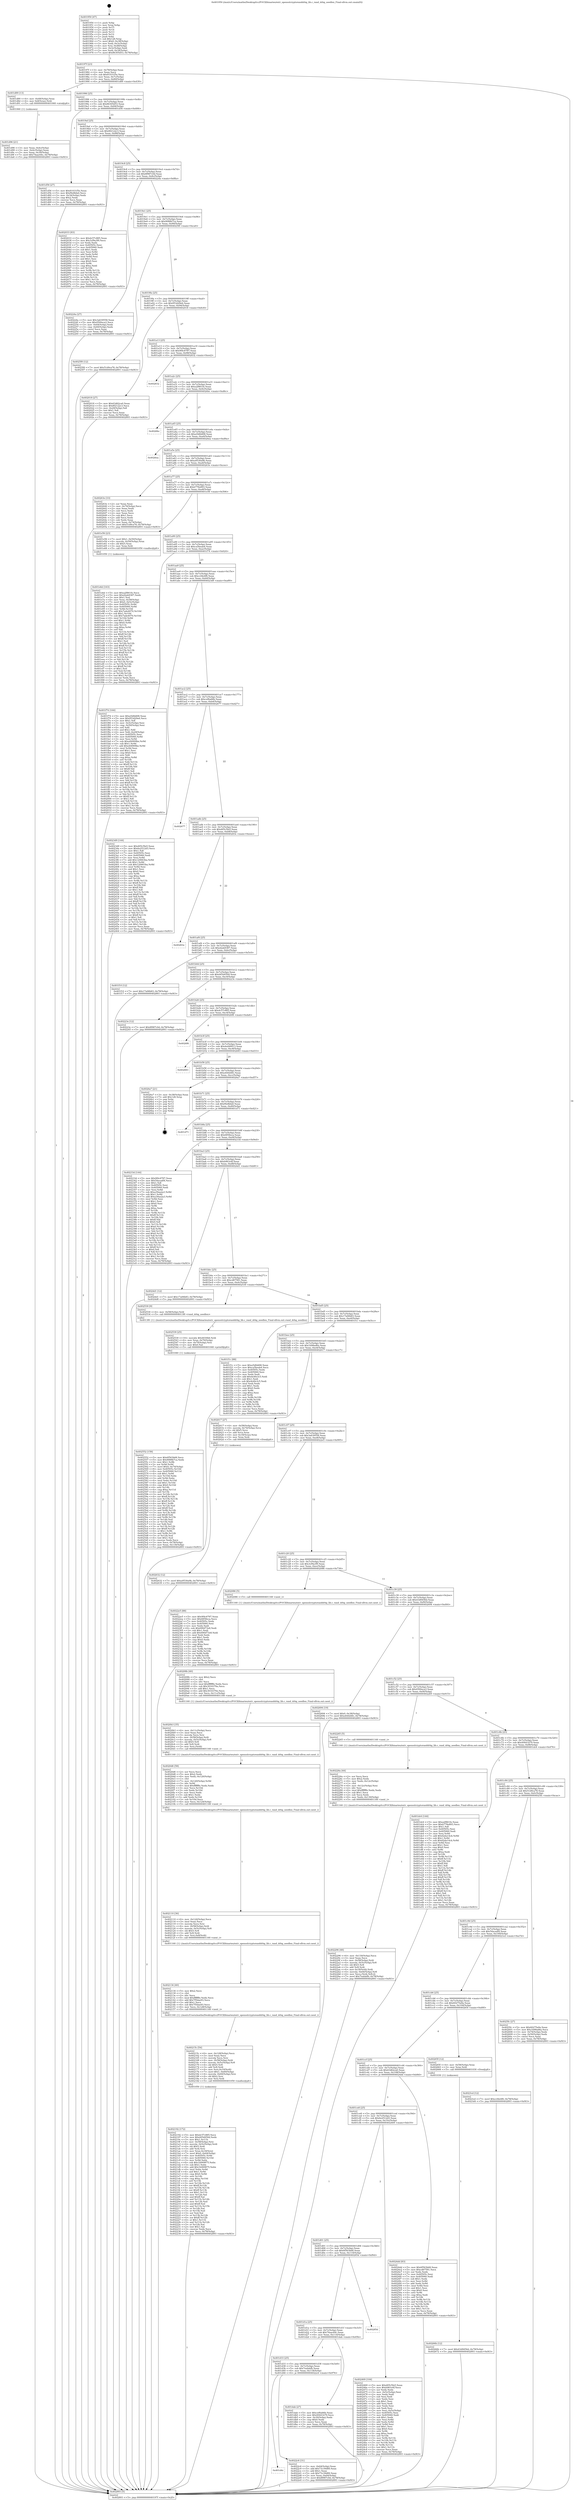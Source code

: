 digraph "0x401950" {
  label = "0x401950 (/mnt/c/Users/mathe/Desktop/tcc/POCII/binaries/extr_opensslcryptoranddrbg_lib.c_rand_drbg_seedlen_Final-ollvm.out::main(0))"
  labelloc = "t"
  node[shape=record]

  Entry [label="",width=0.3,height=0.3,shape=circle,fillcolor=black,style=filled]
  "0x40197f" [label="{
     0x40197f [23]\l
     | [instrs]\l
     &nbsp;&nbsp;0x40197f \<+3\>: mov -0x78(%rbp),%eax\l
     &nbsp;&nbsp;0x401982 \<+2\>: mov %eax,%ecx\l
     &nbsp;&nbsp;0x401984 \<+6\>: sub $0x81031f5e,%ecx\l
     &nbsp;&nbsp;0x40198a \<+3\>: mov %eax,-0x7c(%rbp)\l
     &nbsp;&nbsp;0x40198d \<+3\>: mov %ecx,-0x80(%rbp)\l
     &nbsp;&nbsp;0x401990 \<+6\>: je 0000000000401d89 \<main+0x439\>\l
  }"]
  "0x401d89" [label="{
     0x401d89 [13]\l
     | [instrs]\l
     &nbsp;&nbsp;0x401d89 \<+4\>: mov -0x48(%rbp),%rax\l
     &nbsp;&nbsp;0x401d8d \<+4\>: mov 0x8(%rax),%rdi\l
     &nbsp;&nbsp;0x401d91 \<+5\>: call 0000000000401060 \<atoi@plt\>\l
     | [calls]\l
     &nbsp;&nbsp;0x401060 \{1\} (unknown)\l
  }"]
  "0x401996" [label="{
     0x401996 [25]\l
     | [instrs]\l
     &nbsp;&nbsp;0x401996 \<+5\>: jmp 000000000040199b \<main+0x4b\>\l
     &nbsp;&nbsp;0x40199b \<+3\>: mov -0x7c(%rbp),%eax\l
     &nbsp;&nbsp;0x40199e \<+5\>: sub $0x86305d53,%eax\l
     &nbsp;&nbsp;0x4019a3 \<+6\>: mov %eax,-0x84(%rbp)\l
     &nbsp;&nbsp;0x4019a9 \<+6\>: je 0000000000401d56 \<main+0x406\>\l
  }"]
  Exit [label="",width=0.3,height=0.3,shape=circle,fillcolor=black,style=filled,peripheries=2]
  "0x401d56" [label="{
     0x401d56 [27]\l
     | [instrs]\l
     &nbsp;&nbsp;0x401d56 \<+5\>: mov $0x81031f5e,%eax\l
     &nbsp;&nbsp;0x401d5b \<+5\>: mov $0xf9e8bfa0,%ecx\l
     &nbsp;&nbsp;0x401d60 \<+3\>: mov -0x34(%rbp),%edx\l
     &nbsp;&nbsp;0x401d63 \<+3\>: cmp $0x2,%edx\l
     &nbsp;&nbsp;0x401d66 \<+3\>: cmovne %ecx,%eax\l
     &nbsp;&nbsp;0x401d69 \<+3\>: mov %eax,-0x78(%rbp)\l
     &nbsp;&nbsp;0x401d6c \<+5\>: jmp 0000000000402893 \<main+0xf43\>\l
  }"]
  "0x4019af" [label="{
     0x4019af [25]\l
     | [instrs]\l
     &nbsp;&nbsp;0x4019af \<+5\>: jmp 00000000004019b4 \<main+0x64\>\l
     &nbsp;&nbsp;0x4019b4 \<+3\>: mov -0x7c(%rbp),%eax\l
     &nbsp;&nbsp;0x4019b7 \<+5\>: sub $0x8f2122c3,%eax\l
     &nbsp;&nbsp;0x4019bc \<+6\>: mov %eax,-0x88(%rbp)\l
     &nbsp;&nbsp;0x4019c2 \<+6\>: je 0000000000402033 \<main+0x6e3\>\l
  }"]
  "0x402893" [label="{
     0x402893 [5]\l
     | [instrs]\l
     &nbsp;&nbsp;0x402893 \<+5\>: jmp 000000000040197f \<main+0x2f\>\l
  }"]
  "0x401950" [label="{
     0x401950 [47]\l
     | [instrs]\l
     &nbsp;&nbsp;0x401950 \<+1\>: push %rbp\l
     &nbsp;&nbsp;0x401951 \<+3\>: mov %rsp,%rbp\l
     &nbsp;&nbsp;0x401954 \<+2\>: push %r15\l
     &nbsp;&nbsp;0x401956 \<+2\>: push %r14\l
     &nbsp;&nbsp;0x401958 \<+2\>: push %r13\l
     &nbsp;&nbsp;0x40195a \<+2\>: push %r12\l
     &nbsp;&nbsp;0x40195c \<+1\>: push %rbx\l
     &nbsp;&nbsp;0x40195d \<+7\>: sub $0x128,%rsp\l
     &nbsp;&nbsp;0x401964 \<+7\>: movl $0x0,-0x38(%rbp)\l
     &nbsp;&nbsp;0x40196b \<+3\>: mov %edi,-0x3c(%rbp)\l
     &nbsp;&nbsp;0x40196e \<+4\>: mov %rsi,-0x48(%rbp)\l
     &nbsp;&nbsp;0x401972 \<+3\>: mov -0x3c(%rbp),%edi\l
     &nbsp;&nbsp;0x401975 \<+3\>: mov %edi,-0x34(%rbp)\l
     &nbsp;&nbsp;0x401978 \<+7\>: movl $0x86305d53,-0x78(%rbp)\l
  }"]
  "0x401d96" [label="{
     0x401d96 [21]\l
     | [instrs]\l
     &nbsp;&nbsp;0x401d96 \<+3\>: mov %eax,-0x4c(%rbp)\l
     &nbsp;&nbsp;0x401d99 \<+3\>: mov -0x4c(%rbp),%eax\l
     &nbsp;&nbsp;0x401d9c \<+3\>: mov %eax,-0x30(%rbp)\l
     &nbsp;&nbsp;0x401d9f \<+7\>: movl $0x74aac64c,-0x78(%rbp)\l
     &nbsp;&nbsp;0x401da6 \<+5\>: jmp 0000000000402893 \<main+0xf43\>\l
  }"]
  "0x40266b" [label="{
     0x40266b [12]\l
     | [instrs]\l
     &nbsp;&nbsp;0x40266b \<+7\>: movl $0x43d9456d,-0x78(%rbp)\l
     &nbsp;&nbsp;0x402672 \<+5\>: jmp 0000000000402893 \<main+0xf43\>\l
  }"]
  "0x402033" [label="{
     0x402033 [83]\l
     | [instrs]\l
     &nbsp;&nbsp;0x402033 \<+5\>: mov $0xdc57c885,%eax\l
     &nbsp;&nbsp;0x402038 \<+5\>: mov $0x3cf9a3f9,%ecx\l
     &nbsp;&nbsp;0x40203d \<+2\>: xor %edx,%edx\l
     &nbsp;&nbsp;0x40203f \<+7\>: mov 0x40505c,%esi\l
     &nbsp;&nbsp;0x402046 \<+7\>: mov 0x405060,%edi\l
     &nbsp;&nbsp;0x40204d \<+3\>: sub $0x1,%edx\l
     &nbsp;&nbsp;0x402050 \<+3\>: mov %esi,%r8d\l
     &nbsp;&nbsp;0x402053 \<+3\>: add %edx,%r8d\l
     &nbsp;&nbsp;0x402056 \<+4\>: imul %r8d,%esi\l
     &nbsp;&nbsp;0x40205a \<+3\>: and $0x1,%esi\l
     &nbsp;&nbsp;0x40205d \<+3\>: cmp $0x0,%esi\l
     &nbsp;&nbsp;0x402060 \<+4\>: sete %r9b\l
     &nbsp;&nbsp;0x402064 \<+3\>: cmp $0xa,%edi\l
     &nbsp;&nbsp;0x402067 \<+4\>: setl %r10b\l
     &nbsp;&nbsp;0x40206b \<+3\>: mov %r9b,%r11b\l
     &nbsp;&nbsp;0x40206e \<+3\>: and %r10b,%r11b\l
     &nbsp;&nbsp;0x402071 \<+3\>: xor %r10b,%r9b\l
     &nbsp;&nbsp;0x402074 \<+3\>: or %r9b,%r11b\l
     &nbsp;&nbsp;0x402077 \<+4\>: test $0x1,%r11b\l
     &nbsp;&nbsp;0x40207b \<+3\>: cmovne %ecx,%eax\l
     &nbsp;&nbsp;0x40207e \<+3\>: mov %eax,-0x78(%rbp)\l
     &nbsp;&nbsp;0x402081 \<+5\>: jmp 0000000000402893 \<main+0xf43\>\l
  }"]
  "0x4019c8" [label="{
     0x4019c8 [25]\l
     | [instrs]\l
     &nbsp;&nbsp;0x4019c8 \<+5\>: jmp 00000000004019cd \<main+0x7d\>\l
     &nbsp;&nbsp;0x4019cd \<+3\>: mov -0x7c(%rbp),%eax\l
     &nbsp;&nbsp;0x4019d0 \<+5\>: sub $0x8f987c0d,%eax\l
     &nbsp;&nbsp;0x4019d5 \<+6\>: mov %eax,-0x8c(%rbp)\l
     &nbsp;&nbsp;0x4019db \<+6\>: je 000000000040224a \<main+0x8fa\>\l
  }"]
  "0x402632" [label="{
     0x402632 [12]\l
     | [instrs]\l
     &nbsp;&nbsp;0x402632 \<+7\>: movl $0xa9530a9b,-0x78(%rbp)\l
     &nbsp;&nbsp;0x402639 \<+5\>: jmp 0000000000402893 \<main+0xf43\>\l
  }"]
  "0x40224a" [label="{
     0x40224a [27]\l
     | [instrs]\l
     &nbsp;&nbsp;0x40224a \<+5\>: mov $0x3a639558,%eax\l
     &nbsp;&nbsp;0x40224f \<+5\>: mov $0x4500eca3,%ecx\l
     &nbsp;&nbsp;0x402254 \<+3\>: mov -0x64(%rbp),%edx\l
     &nbsp;&nbsp;0x402257 \<+3\>: cmp -0x60(%rbp),%edx\l
     &nbsp;&nbsp;0x40225a \<+3\>: cmovl %ecx,%eax\l
     &nbsp;&nbsp;0x40225d \<+3\>: mov %eax,-0x78(%rbp)\l
     &nbsp;&nbsp;0x402260 \<+5\>: jmp 0000000000402893 \<main+0xf43\>\l
  }"]
  "0x4019e1" [label="{
     0x4019e1 [25]\l
     | [instrs]\l
     &nbsp;&nbsp;0x4019e1 \<+5\>: jmp 00000000004019e6 \<main+0x96\>\l
     &nbsp;&nbsp;0x4019e6 \<+3\>: mov -0x7c(%rbp),%eax\l
     &nbsp;&nbsp;0x4019e9 \<+5\>: sub $0x9088b7ca,%eax\l
     &nbsp;&nbsp;0x4019ee \<+6\>: mov %eax,-0x90(%rbp)\l
     &nbsp;&nbsp;0x4019f4 \<+6\>: je 00000000004025f0 \<main+0xca0\>\l
  }"]
  "0x402552" [label="{
     0x402552 [158]\l
     | [instrs]\l
     &nbsp;&nbsp;0x402552 \<+5\>: mov $0x6f563b68,%ecx\l
     &nbsp;&nbsp;0x402557 \<+5\>: mov $0x9088b7ca,%edx\l
     &nbsp;&nbsp;0x40255c \<+3\>: mov $0x1,%r8b\l
     &nbsp;&nbsp;0x40255f \<+3\>: xor %r9d,%r9d\l
     &nbsp;&nbsp;0x402562 \<+7\>: movl $0x0,-0x74(%rbp)\l
     &nbsp;&nbsp;0x402569 \<+8\>: mov 0x40505c,%r10d\l
     &nbsp;&nbsp;0x402571 \<+8\>: mov 0x405060,%r11d\l
     &nbsp;&nbsp;0x402579 \<+4\>: sub $0x1,%r9d\l
     &nbsp;&nbsp;0x40257d \<+3\>: mov %r10d,%ebx\l
     &nbsp;&nbsp;0x402580 \<+3\>: add %r9d,%ebx\l
     &nbsp;&nbsp;0x402583 \<+4\>: imul %ebx,%r10d\l
     &nbsp;&nbsp;0x402587 \<+4\>: and $0x1,%r10d\l
     &nbsp;&nbsp;0x40258b \<+4\>: cmp $0x0,%r10d\l
     &nbsp;&nbsp;0x40258f \<+4\>: sete %r14b\l
     &nbsp;&nbsp;0x402593 \<+4\>: cmp $0xa,%r11d\l
     &nbsp;&nbsp;0x402597 \<+4\>: setl %r15b\l
     &nbsp;&nbsp;0x40259b \<+3\>: mov %r14b,%r12b\l
     &nbsp;&nbsp;0x40259e \<+4\>: xor $0xff,%r12b\l
     &nbsp;&nbsp;0x4025a2 \<+3\>: mov %r15b,%r13b\l
     &nbsp;&nbsp;0x4025a5 \<+4\>: xor $0xff,%r13b\l
     &nbsp;&nbsp;0x4025a9 \<+4\>: xor $0x1,%r8b\l
     &nbsp;&nbsp;0x4025ad \<+3\>: mov %r12b,%sil\l
     &nbsp;&nbsp;0x4025b0 \<+4\>: and $0xff,%sil\l
     &nbsp;&nbsp;0x4025b4 \<+3\>: and %r8b,%r14b\l
     &nbsp;&nbsp;0x4025b7 \<+3\>: mov %r13b,%dil\l
     &nbsp;&nbsp;0x4025ba \<+4\>: and $0xff,%dil\l
     &nbsp;&nbsp;0x4025be \<+3\>: and %r8b,%r15b\l
     &nbsp;&nbsp;0x4025c1 \<+3\>: or %r14b,%sil\l
     &nbsp;&nbsp;0x4025c4 \<+3\>: or %r15b,%dil\l
     &nbsp;&nbsp;0x4025c7 \<+3\>: xor %dil,%sil\l
     &nbsp;&nbsp;0x4025ca \<+3\>: or %r13b,%r12b\l
     &nbsp;&nbsp;0x4025cd \<+4\>: xor $0xff,%r12b\l
     &nbsp;&nbsp;0x4025d1 \<+4\>: or $0x1,%r8b\l
     &nbsp;&nbsp;0x4025d5 \<+3\>: and %r8b,%r12b\l
     &nbsp;&nbsp;0x4025d8 \<+3\>: or %r12b,%sil\l
     &nbsp;&nbsp;0x4025db \<+4\>: test $0x1,%sil\l
     &nbsp;&nbsp;0x4025df \<+3\>: cmovne %edx,%ecx\l
     &nbsp;&nbsp;0x4025e2 \<+3\>: mov %ecx,-0x78(%rbp)\l
     &nbsp;&nbsp;0x4025e5 \<+6\>: mov %eax,-0x134(%rbp)\l
     &nbsp;&nbsp;0x4025eb \<+5\>: jmp 0000000000402893 \<main+0xf43\>\l
  }"]
  "0x4025f0" [label="{
     0x4025f0 [12]\l
     | [instrs]\l
     &nbsp;&nbsp;0x4025f0 \<+7\>: movl $0x51d9ca78,-0x78(%rbp)\l
     &nbsp;&nbsp;0x4025f7 \<+5\>: jmp 0000000000402893 \<main+0xf43\>\l
  }"]
  "0x4019fa" [label="{
     0x4019fa [25]\l
     | [instrs]\l
     &nbsp;&nbsp;0x4019fa \<+5\>: jmp 00000000004019ff \<main+0xaf\>\l
     &nbsp;&nbsp;0x4019ff \<+3\>: mov -0x7c(%rbp),%eax\l
     &nbsp;&nbsp;0x401a02 \<+5\>: sub $0x953d29e6,%eax\l
     &nbsp;&nbsp;0x401a07 \<+6\>: mov %eax,-0x94(%rbp)\l
     &nbsp;&nbsp;0x401a0d \<+6\>: je 0000000000402018 \<main+0x6c8\>\l
  }"]
  "0x402539" [label="{
     0x402539 [25]\l
     | [instrs]\l
     &nbsp;&nbsp;0x402539 \<+10\>: movabs $0x4030b6,%rdi\l
     &nbsp;&nbsp;0x402543 \<+4\>: mov %rax,-0x70(%rbp)\l
     &nbsp;&nbsp;0x402547 \<+4\>: mov -0x70(%rbp),%rsi\l
     &nbsp;&nbsp;0x40254b \<+2\>: mov $0x0,%al\l
     &nbsp;&nbsp;0x40254d \<+5\>: call 0000000000401040 \<printf@plt\>\l
     | [calls]\l
     &nbsp;&nbsp;0x401040 \{1\} (unknown)\l
  }"]
  "0x402018" [label="{
     0x402018 [27]\l
     | [instrs]\l
     &nbsp;&nbsp;0x402018 \<+5\>: mov $0x63d62ca0,%eax\l
     &nbsp;&nbsp;0x40201d \<+5\>: mov $0x8f2122c3,%ecx\l
     &nbsp;&nbsp;0x402022 \<+3\>: mov -0x29(%rbp),%dl\l
     &nbsp;&nbsp;0x402025 \<+3\>: test $0x1,%dl\l
     &nbsp;&nbsp;0x402028 \<+3\>: cmovne %ecx,%eax\l
     &nbsp;&nbsp;0x40202b \<+3\>: mov %eax,-0x78(%rbp)\l
     &nbsp;&nbsp;0x40202e \<+5\>: jmp 0000000000402893 \<main+0xf43\>\l
  }"]
  "0x401a13" [label="{
     0x401a13 [25]\l
     | [instrs]\l
     &nbsp;&nbsp;0x401a13 \<+5\>: jmp 0000000000401a18 \<main+0xc8\>\l
     &nbsp;&nbsp;0x401a18 \<+3\>: mov -0x7c(%rbp),%eax\l
     &nbsp;&nbsp;0x401a1b \<+5\>: sub $0x9f4c6787,%eax\l
     &nbsp;&nbsp;0x401a20 \<+6\>: mov %eax,-0x98(%rbp)\l
     &nbsp;&nbsp;0x401a26 \<+6\>: je 0000000000402832 \<main+0xee2\>\l
  }"]
  "0x401d4c" [label="{
     0x401d4c\l
  }", style=dashed]
  "0x402832" [label="{
     0x402832\l
  }", style=dashed]
  "0x401a2c" [label="{
     0x401a2c [25]\l
     | [instrs]\l
     &nbsp;&nbsp;0x401a2c \<+5\>: jmp 0000000000401a31 \<main+0xe1\>\l
     &nbsp;&nbsp;0x401a31 \<+3\>: mov -0x7c(%rbp),%eax\l
     &nbsp;&nbsp;0x401a34 \<+5\>: sub $0xa2f861fe,%eax\l
     &nbsp;&nbsp;0x401a39 \<+6\>: mov %eax,-0x9c(%rbp)\l
     &nbsp;&nbsp;0x401a3f \<+6\>: je 00000000004026bc \<main+0xd6c\>\l
  }"]
  "0x4022c6" [label="{
     0x4022c6 [31]\l
     | [instrs]\l
     &nbsp;&nbsp;0x4022c6 \<+3\>: mov -0x64(%rbp),%eax\l
     &nbsp;&nbsp;0x4022c9 \<+5\>: add $0x73c39d89,%eax\l
     &nbsp;&nbsp;0x4022ce \<+3\>: add $0x1,%eax\l
     &nbsp;&nbsp;0x4022d1 \<+5\>: sub $0x73c39d89,%eax\l
     &nbsp;&nbsp;0x4022d6 \<+3\>: mov %eax,-0x64(%rbp)\l
     &nbsp;&nbsp;0x4022d9 \<+7\>: movl $0x8f987c0d,-0x78(%rbp)\l
     &nbsp;&nbsp;0x4022e0 \<+5\>: jmp 0000000000402893 \<main+0xf43\>\l
  }"]
  "0x4026bc" [label="{
     0x4026bc\l
  }", style=dashed]
  "0x401a45" [label="{
     0x401a45 [25]\l
     | [instrs]\l
     &nbsp;&nbsp;0x401a45 \<+5\>: jmp 0000000000401a4a \<main+0xfa\>\l
     &nbsp;&nbsp;0x401a4a \<+3\>: mov -0x7c(%rbp),%eax\l
     &nbsp;&nbsp;0x401a4d \<+5\>: sub $0xa5dfdd08,%eax\l
     &nbsp;&nbsp;0x401a52 \<+6\>: mov %eax,-0xa0(%rbp)\l
     &nbsp;&nbsp;0x401a58 \<+6\>: je 00000000004026ea \<main+0xd9a\>\l
  }"]
  "0x402296" [label="{
     0x402296 [48]\l
     | [instrs]\l
     &nbsp;&nbsp;0x402296 \<+6\>: mov -0x130(%rbp),%ecx\l
     &nbsp;&nbsp;0x40229c \<+3\>: imul %eax,%ecx\l
     &nbsp;&nbsp;0x40229f \<+4\>: mov -0x58(%rbp),%rdi\l
     &nbsp;&nbsp;0x4022a3 \<+4\>: movslq -0x5c(%rbp),%r8\l
     &nbsp;&nbsp;0x4022a7 \<+4\>: shl $0x5,%r8\l
     &nbsp;&nbsp;0x4022ab \<+3\>: add %r8,%rdi\l
     &nbsp;&nbsp;0x4022ae \<+4\>: mov 0x18(%rdi),%rdi\l
     &nbsp;&nbsp;0x4022b2 \<+4\>: movslq -0x64(%rbp),%r8\l
     &nbsp;&nbsp;0x4022b6 \<+4\>: mov %ecx,(%rdi,%r8,4)\l
     &nbsp;&nbsp;0x4022ba \<+7\>: movl $0x7eafabfb,-0x78(%rbp)\l
     &nbsp;&nbsp;0x4022c1 \<+5\>: jmp 0000000000402893 \<main+0xf43\>\l
  }"]
  "0x4026ea" [label="{
     0x4026ea\l
  }", style=dashed]
  "0x401a5e" [label="{
     0x401a5e [25]\l
     | [instrs]\l
     &nbsp;&nbsp;0x401a5e \<+5\>: jmp 0000000000401a63 \<main+0x113\>\l
     &nbsp;&nbsp;0x401a63 \<+3\>: mov -0x7c(%rbp),%eax\l
     &nbsp;&nbsp;0x401a66 \<+5\>: sub $0xa9530a9b,%eax\l
     &nbsp;&nbsp;0x401a6b \<+6\>: mov %eax,-0xa4(%rbp)\l
     &nbsp;&nbsp;0x401a71 \<+6\>: je 000000000040263e \<main+0xcee\>\l
  }"]
  "0x40226a" [label="{
     0x40226a [44]\l
     | [instrs]\l
     &nbsp;&nbsp;0x40226a \<+2\>: xor %ecx,%ecx\l
     &nbsp;&nbsp;0x40226c \<+5\>: mov $0x2,%edx\l
     &nbsp;&nbsp;0x402271 \<+6\>: mov %edx,-0x12c(%rbp)\l
     &nbsp;&nbsp;0x402277 \<+1\>: cltd\l
     &nbsp;&nbsp;0x402278 \<+6\>: mov -0x12c(%rbp),%esi\l
     &nbsp;&nbsp;0x40227e \<+2\>: idiv %esi\l
     &nbsp;&nbsp;0x402280 \<+6\>: imul $0xfffffffe,%edx,%edx\l
     &nbsp;&nbsp;0x402286 \<+3\>: sub $0x1,%ecx\l
     &nbsp;&nbsp;0x402289 \<+2\>: sub %ecx,%edx\l
     &nbsp;&nbsp;0x40228b \<+6\>: mov %edx,-0x130(%rbp)\l
     &nbsp;&nbsp;0x402291 \<+5\>: call 0000000000401160 \<next_i\>\l
     | [calls]\l
     &nbsp;&nbsp;0x401160 \{1\} (/mnt/c/Users/mathe/Desktop/tcc/POCII/binaries/extr_opensslcryptoranddrbg_lib.c_rand_drbg_seedlen_Final-ollvm.out::next_i)\l
  }"]
  "0x40263e" [label="{
     0x40263e [33]\l
     | [instrs]\l
     &nbsp;&nbsp;0x40263e \<+2\>: xor %eax,%eax\l
     &nbsp;&nbsp;0x402640 \<+3\>: mov -0x74(%rbp),%ecx\l
     &nbsp;&nbsp;0x402643 \<+2\>: mov %eax,%edx\l
     &nbsp;&nbsp;0x402645 \<+2\>: sub %ecx,%edx\l
     &nbsp;&nbsp;0x402647 \<+2\>: mov %eax,%ecx\l
     &nbsp;&nbsp;0x402649 \<+3\>: sub $0x1,%ecx\l
     &nbsp;&nbsp;0x40264c \<+2\>: add %ecx,%edx\l
     &nbsp;&nbsp;0x40264e \<+2\>: sub %edx,%eax\l
     &nbsp;&nbsp;0x402650 \<+3\>: mov %eax,-0x74(%rbp)\l
     &nbsp;&nbsp;0x402653 \<+7\>: movl $0x51d9ca78,-0x78(%rbp)\l
     &nbsp;&nbsp;0x40265a \<+5\>: jmp 0000000000402893 \<main+0xf43\>\l
  }"]
  "0x401a77" [label="{
     0x401a77 [25]\l
     | [instrs]\l
     &nbsp;&nbsp;0x401a77 \<+5\>: jmp 0000000000401a7c \<main+0x12c\>\l
     &nbsp;&nbsp;0x401a7c \<+3\>: mov -0x7c(%rbp),%eax\l
     &nbsp;&nbsp;0x401a7f \<+5\>: sub $0xb778e893,%eax\l
     &nbsp;&nbsp;0x401a84 \<+6\>: mov %eax,-0xa8(%rbp)\l
     &nbsp;&nbsp;0x401a8a \<+6\>: je 0000000000401e56 \<main+0x506\>\l
  }"]
  "0x402192" [label="{
     0x402192 [172]\l
     | [instrs]\l
     &nbsp;&nbsp;0x402192 \<+5\>: mov $0xdc57c885,%ecx\l
     &nbsp;&nbsp;0x402197 \<+5\>: mov $0xd45d450d,%edx\l
     &nbsp;&nbsp;0x40219c \<+3\>: mov $0x1,%r11b\l
     &nbsp;&nbsp;0x40219f \<+4\>: mov -0x58(%rbp),%rsi\l
     &nbsp;&nbsp;0x4021a3 \<+4\>: movslq -0x5c(%rbp),%rdi\l
     &nbsp;&nbsp;0x4021a7 \<+4\>: shl $0x5,%rdi\l
     &nbsp;&nbsp;0x4021ab \<+3\>: add %rdi,%rsi\l
     &nbsp;&nbsp;0x4021ae \<+4\>: mov %rax,0x18(%rsi)\l
     &nbsp;&nbsp;0x4021b2 \<+7\>: movl $0x0,-0x64(%rbp)\l
     &nbsp;&nbsp;0x4021b9 \<+8\>: mov 0x40505c,%r9d\l
     &nbsp;&nbsp;0x4021c1 \<+8\>: mov 0x405060,%r10d\l
     &nbsp;&nbsp;0x4021c9 \<+3\>: mov %r9d,%ebx\l
     &nbsp;&nbsp;0x4021cc \<+6\>: sub $0x1b069875,%ebx\l
     &nbsp;&nbsp;0x4021d2 \<+3\>: sub $0x1,%ebx\l
     &nbsp;&nbsp;0x4021d5 \<+6\>: add $0x1b069875,%ebx\l
     &nbsp;&nbsp;0x4021db \<+4\>: imul %ebx,%r9d\l
     &nbsp;&nbsp;0x4021df \<+4\>: and $0x1,%r9d\l
     &nbsp;&nbsp;0x4021e3 \<+4\>: cmp $0x0,%r9d\l
     &nbsp;&nbsp;0x4021e7 \<+4\>: sete %r14b\l
     &nbsp;&nbsp;0x4021eb \<+4\>: cmp $0xa,%r10d\l
     &nbsp;&nbsp;0x4021ef \<+4\>: setl %r15b\l
     &nbsp;&nbsp;0x4021f3 \<+3\>: mov %r14b,%r12b\l
     &nbsp;&nbsp;0x4021f6 \<+4\>: xor $0xff,%r12b\l
     &nbsp;&nbsp;0x4021fa \<+3\>: mov %r15b,%r13b\l
     &nbsp;&nbsp;0x4021fd \<+4\>: xor $0xff,%r13b\l
     &nbsp;&nbsp;0x402201 \<+4\>: xor $0x1,%r11b\l
     &nbsp;&nbsp;0x402205 \<+3\>: mov %r12b,%al\l
     &nbsp;&nbsp;0x402208 \<+2\>: and $0xff,%al\l
     &nbsp;&nbsp;0x40220a \<+3\>: and %r11b,%r14b\l
     &nbsp;&nbsp;0x40220d \<+3\>: mov %r13b,%sil\l
     &nbsp;&nbsp;0x402210 \<+4\>: and $0xff,%sil\l
     &nbsp;&nbsp;0x402214 \<+3\>: and %r11b,%r15b\l
     &nbsp;&nbsp;0x402217 \<+3\>: or %r14b,%al\l
     &nbsp;&nbsp;0x40221a \<+3\>: or %r15b,%sil\l
     &nbsp;&nbsp;0x40221d \<+3\>: xor %sil,%al\l
     &nbsp;&nbsp;0x402220 \<+3\>: or %r13b,%r12b\l
     &nbsp;&nbsp;0x402223 \<+4\>: xor $0xff,%r12b\l
     &nbsp;&nbsp;0x402227 \<+4\>: or $0x1,%r11b\l
     &nbsp;&nbsp;0x40222b \<+3\>: and %r11b,%r12b\l
     &nbsp;&nbsp;0x40222e \<+3\>: or %r12b,%al\l
     &nbsp;&nbsp;0x402231 \<+2\>: test $0x1,%al\l
     &nbsp;&nbsp;0x402233 \<+3\>: cmovne %edx,%ecx\l
     &nbsp;&nbsp;0x402236 \<+3\>: mov %ecx,-0x78(%rbp)\l
     &nbsp;&nbsp;0x402239 \<+5\>: jmp 0000000000402893 \<main+0xf43\>\l
  }"]
  "0x401e56" [label="{
     0x401e56 [23]\l
     | [instrs]\l
     &nbsp;&nbsp;0x401e56 \<+7\>: movl $0x1,-0x50(%rbp)\l
     &nbsp;&nbsp;0x401e5d \<+4\>: movslq -0x50(%rbp),%rax\l
     &nbsp;&nbsp;0x401e61 \<+4\>: shl $0x5,%rax\l
     &nbsp;&nbsp;0x401e65 \<+3\>: mov %rax,%rdi\l
     &nbsp;&nbsp;0x401e68 \<+5\>: call 0000000000401050 \<malloc@plt\>\l
     | [calls]\l
     &nbsp;&nbsp;0x401050 \{1\} (unknown)\l
  }"]
  "0x401a90" [label="{
     0x401a90 [25]\l
     | [instrs]\l
     &nbsp;&nbsp;0x401a90 \<+5\>: jmp 0000000000401a95 \<main+0x145\>\l
     &nbsp;&nbsp;0x401a95 \<+3\>: mov -0x7c(%rbp),%eax\l
     &nbsp;&nbsp;0x401a98 \<+5\>: sub $0xca5beab4,%eax\l
     &nbsp;&nbsp;0x401a9d \<+6\>: mov %eax,-0xac(%rbp)\l
     &nbsp;&nbsp;0x401aa3 \<+6\>: je 0000000000401f74 \<main+0x624\>\l
  }"]
  "0x40215c" [label="{
     0x40215c [54]\l
     | [instrs]\l
     &nbsp;&nbsp;0x40215c \<+6\>: mov -0x128(%rbp),%ecx\l
     &nbsp;&nbsp;0x402162 \<+3\>: imul %eax,%ecx\l
     &nbsp;&nbsp;0x402165 \<+3\>: movslq %ecx,%rsi\l
     &nbsp;&nbsp;0x402168 \<+4\>: mov -0x58(%rbp),%rdi\l
     &nbsp;&nbsp;0x40216c \<+4\>: movslq -0x5c(%rbp),%r8\l
     &nbsp;&nbsp;0x402170 \<+4\>: shl $0x5,%r8\l
     &nbsp;&nbsp;0x402174 \<+3\>: add %r8,%rdi\l
     &nbsp;&nbsp;0x402177 \<+4\>: mov %rsi,0x10(%rdi)\l
     &nbsp;&nbsp;0x40217b \<+7\>: movl $0x1,-0x60(%rbp)\l
     &nbsp;&nbsp;0x402182 \<+4\>: movslq -0x60(%rbp),%rsi\l
     &nbsp;&nbsp;0x402186 \<+4\>: shl $0x2,%rsi\l
     &nbsp;&nbsp;0x40218a \<+3\>: mov %rsi,%rdi\l
     &nbsp;&nbsp;0x40218d \<+5\>: call 0000000000401050 \<malloc@plt\>\l
     | [calls]\l
     &nbsp;&nbsp;0x401050 \{1\} (unknown)\l
  }"]
  "0x401f74" [label="{
     0x401f74 [164]\l
     | [instrs]\l
     &nbsp;&nbsp;0x401f74 \<+5\>: mov $0xa5dfdd08,%eax\l
     &nbsp;&nbsp;0x401f79 \<+5\>: mov $0x953d29e6,%ecx\l
     &nbsp;&nbsp;0x401f7e \<+2\>: mov $0x1,%dl\l
     &nbsp;&nbsp;0x401f80 \<+3\>: mov -0x5c(%rbp),%esi\l
     &nbsp;&nbsp;0x401f83 \<+3\>: cmp -0x50(%rbp),%esi\l
     &nbsp;&nbsp;0x401f86 \<+4\>: setl %dil\l
     &nbsp;&nbsp;0x401f8a \<+4\>: and $0x1,%dil\l
     &nbsp;&nbsp;0x401f8e \<+4\>: mov %dil,-0x29(%rbp)\l
     &nbsp;&nbsp;0x401f92 \<+7\>: mov 0x40505c,%esi\l
     &nbsp;&nbsp;0x401f99 \<+8\>: mov 0x405060,%r8d\l
     &nbsp;&nbsp;0x401fa1 \<+3\>: mov %esi,%r9d\l
     &nbsp;&nbsp;0x401fa4 \<+7\>: sub $0xe64909be,%r9d\l
     &nbsp;&nbsp;0x401fab \<+4\>: sub $0x1,%r9d\l
     &nbsp;&nbsp;0x401faf \<+7\>: add $0xe64909be,%r9d\l
     &nbsp;&nbsp;0x401fb6 \<+4\>: imul %r9d,%esi\l
     &nbsp;&nbsp;0x401fba \<+3\>: and $0x1,%esi\l
     &nbsp;&nbsp;0x401fbd \<+3\>: cmp $0x0,%esi\l
     &nbsp;&nbsp;0x401fc0 \<+4\>: sete %dil\l
     &nbsp;&nbsp;0x401fc4 \<+4\>: cmp $0xa,%r8d\l
     &nbsp;&nbsp;0x401fc8 \<+4\>: setl %r10b\l
     &nbsp;&nbsp;0x401fcc \<+3\>: mov %dil,%r11b\l
     &nbsp;&nbsp;0x401fcf \<+4\>: xor $0xff,%r11b\l
     &nbsp;&nbsp;0x401fd3 \<+3\>: mov %r10b,%bl\l
     &nbsp;&nbsp;0x401fd6 \<+3\>: xor $0xff,%bl\l
     &nbsp;&nbsp;0x401fd9 \<+3\>: xor $0x1,%dl\l
     &nbsp;&nbsp;0x401fdc \<+3\>: mov %r11b,%r14b\l
     &nbsp;&nbsp;0x401fdf \<+4\>: and $0xff,%r14b\l
     &nbsp;&nbsp;0x401fe3 \<+3\>: and %dl,%dil\l
     &nbsp;&nbsp;0x401fe6 \<+3\>: mov %bl,%r15b\l
     &nbsp;&nbsp;0x401fe9 \<+4\>: and $0xff,%r15b\l
     &nbsp;&nbsp;0x401fed \<+3\>: and %dl,%r10b\l
     &nbsp;&nbsp;0x401ff0 \<+3\>: or %dil,%r14b\l
     &nbsp;&nbsp;0x401ff3 \<+3\>: or %r10b,%r15b\l
     &nbsp;&nbsp;0x401ff6 \<+3\>: xor %r15b,%r14b\l
     &nbsp;&nbsp;0x401ff9 \<+3\>: or %bl,%r11b\l
     &nbsp;&nbsp;0x401ffc \<+4\>: xor $0xff,%r11b\l
     &nbsp;&nbsp;0x402000 \<+3\>: or $0x1,%dl\l
     &nbsp;&nbsp;0x402003 \<+3\>: and %dl,%r11b\l
     &nbsp;&nbsp;0x402006 \<+3\>: or %r11b,%r14b\l
     &nbsp;&nbsp;0x402009 \<+4\>: test $0x1,%r14b\l
     &nbsp;&nbsp;0x40200d \<+3\>: cmovne %ecx,%eax\l
     &nbsp;&nbsp;0x402010 \<+3\>: mov %eax,-0x78(%rbp)\l
     &nbsp;&nbsp;0x402013 \<+5\>: jmp 0000000000402893 \<main+0xf43\>\l
  }"]
  "0x401aa9" [label="{
     0x401aa9 [25]\l
     | [instrs]\l
     &nbsp;&nbsp;0x401aa9 \<+5\>: jmp 0000000000401aae \<main+0x15e\>\l
     &nbsp;&nbsp;0x401aae \<+3\>: mov -0x7c(%rbp),%eax\l
     &nbsp;&nbsp;0x401ab1 \<+5\>: sub $0xccfde4f6,%eax\l
     &nbsp;&nbsp;0x401ab6 \<+6\>: mov %eax,-0xb0(%rbp)\l
     &nbsp;&nbsp;0x401abc \<+6\>: je 00000000004023d9 \<main+0xa89\>\l
  }"]
  "0x402134" [label="{
     0x402134 [40]\l
     | [instrs]\l
     &nbsp;&nbsp;0x402134 \<+5\>: mov $0x2,%ecx\l
     &nbsp;&nbsp;0x402139 \<+1\>: cltd\l
     &nbsp;&nbsp;0x40213a \<+2\>: idiv %ecx\l
     &nbsp;&nbsp;0x40213c \<+6\>: imul $0xfffffffe,%edx,%ecx\l
     &nbsp;&nbsp;0x402142 \<+6\>: add $0x7f5dae93,%ecx\l
     &nbsp;&nbsp;0x402148 \<+3\>: add $0x1,%ecx\l
     &nbsp;&nbsp;0x40214b \<+6\>: sub $0x7f5dae93,%ecx\l
     &nbsp;&nbsp;0x402151 \<+6\>: mov %ecx,-0x128(%rbp)\l
     &nbsp;&nbsp;0x402157 \<+5\>: call 0000000000401160 \<next_i\>\l
     | [calls]\l
     &nbsp;&nbsp;0x401160 \{1\} (/mnt/c/Users/mathe/Desktop/tcc/POCII/binaries/extr_opensslcryptoranddrbg_lib.c_rand_drbg_seedlen_Final-ollvm.out::next_i)\l
  }"]
  "0x4023d9" [label="{
     0x4023d9 [144]\l
     | [instrs]\l
     &nbsp;&nbsp;0x4023d9 \<+5\>: mov $0xd05c5fa5,%eax\l
     &nbsp;&nbsp;0x4023de \<+5\>: mov $0x6e2512d3,%ecx\l
     &nbsp;&nbsp;0x4023e3 \<+2\>: mov $0x1,%dl\l
     &nbsp;&nbsp;0x4023e5 \<+7\>: mov 0x40505c,%esi\l
     &nbsp;&nbsp;0x4023ec \<+7\>: mov 0x405060,%edi\l
     &nbsp;&nbsp;0x4023f3 \<+3\>: mov %esi,%r8d\l
     &nbsp;&nbsp;0x4023f6 \<+7\>: add $0x120663ba,%r8d\l
     &nbsp;&nbsp;0x4023fd \<+4\>: sub $0x1,%r8d\l
     &nbsp;&nbsp;0x402401 \<+7\>: sub $0x120663ba,%r8d\l
     &nbsp;&nbsp;0x402408 \<+4\>: imul %r8d,%esi\l
     &nbsp;&nbsp;0x40240c \<+3\>: and $0x1,%esi\l
     &nbsp;&nbsp;0x40240f \<+3\>: cmp $0x0,%esi\l
     &nbsp;&nbsp;0x402412 \<+4\>: sete %r9b\l
     &nbsp;&nbsp;0x402416 \<+3\>: cmp $0xa,%edi\l
     &nbsp;&nbsp;0x402419 \<+4\>: setl %r10b\l
     &nbsp;&nbsp;0x40241d \<+3\>: mov %r9b,%r11b\l
     &nbsp;&nbsp;0x402420 \<+4\>: xor $0xff,%r11b\l
     &nbsp;&nbsp;0x402424 \<+3\>: mov %r10b,%bl\l
     &nbsp;&nbsp;0x402427 \<+3\>: xor $0xff,%bl\l
     &nbsp;&nbsp;0x40242a \<+3\>: xor $0x1,%dl\l
     &nbsp;&nbsp;0x40242d \<+3\>: mov %r11b,%r14b\l
     &nbsp;&nbsp;0x402430 \<+4\>: and $0xff,%r14b\l
     &nbsp;&nbsp;0x402434 \<+3\>: and %dl,%r9b\l
     &nbsp;&nbsp;0x402437 \<+3\>: mov %bl,%r15b\l
     &nbsp;&nbsp;0x40243a \<+4\>: and $0xff,%r15b\l
     &nbsp;&nbsp;0x40243e \<+3\>: and %dl,%r10b\l
     &nbsp;&nbsp;0x402441 \<+3\>: or %r9b,%r14b\l
     &nbsp;&nbsp;0x402444 \<+3\>: or %r10b,%r15b\l
     &nbsp;&nbsp;0x402447 \<+3\>: xor %r15b,%r14b\l
     &nbsp;&nbsp;0x40244a \<+3\>: or %bl,%r11b\l
     &nbsp;&nbsp;0x40244d \<+4\>: xor $0xff,%r11b\l
     &nbsp;&nbsp;0x402451 \<+3\>: or $0x1,%dl\l
     &nbsp;&nbsp;0x402454 \<+3\>: and %dl,%r11b\l
     &nbsp;&nbsp;0x402457 \<+3\>: or %r11b,%r14b\l
     &nbsp;&nbsp;0x40245a \<+4\>: test $0x1,%r14b\l
     &nbsp;&nbsp;0x40245e \<+3\>: cmovne %ecx,%eax\l
     &nbsp;&nbsp;0x402461 \<+3\>: mov %eax,-0x78(%rbp)\l
     &nbsp;&nbsp;0x402464 \<+5\>: jmp 0000000000402893 \<main+0xf43\>\l
  }"]
  "0x401ac2" [label="{
     0x401ac2 [25]\l
     | [instrs]\l
     &nbsp;&nbsp;0x401ac2 \<+5\>: jmp 0000000000401ac7 \<main+0x177\>\l
     &nbsp;&nbsp;0x401ac7 \<+3\>: mov -0x7c(%rbp),%eax\l
     &nbsp;&nbsp;0x401aca \<+5\>: sub $0xcef6a66b,%eax\l
     &nbsp;&nbsp;0x401acf \<+6\>: mov %eax,-0xb4(%rbp)\l
     &nbsp;&nbsp;0x401ad5 \<+6\>: je 0000000000402677 \<main+0xd27\>\l
  }"]
  "0x402110" [label="{
     0x402110 [36]\l
     | [instrs]\l
     &nbsp;&nbsp;0x402110 \<+6\>: mov -0x124(%rbp),%ecx\l
     &nbsp;&nbsp;0x402116 \<+3\>: imul %eax,%ecx\l
     &nbsp;&nbsp;0x402119 \<+3\>: movslq %ecx,%rsi\l
     &nbsp;&nbsp;0x40211c \<+4\>: mov -0x58(%rbp),%rdi\l
     &nbsp;&nbsp;0x402120 \<+4\>: movslq -0x5c(%rbp),%r8\l
     &nbsp;&nbsp;0x402124 \<+4\>: shl $0x5,%r8\l
     &nbsp;&nbsp;0x402128 \<+3\>: add %r8,%rdi\l
     &nbsp;&nbsp;0x40212b \<+4\>: mov %rsi,0x8(%rdi)\l
     &nbsp;&nbsp;0x40212f \<+5\>: call 0000000000401160 \<next_i\>\l
     | [calls]\l
     &nbsp;&nbsp;0x401160 \{1\} (/mnt/c/Users/mathe/Desktop/tcc/POCII/binaries/extr_opensslcryptoranddrbg_lib.c_rand_drbg_seedlen_Final-ollvm.out::next_i)\l
  }"]
  "0x402677" [label="{
     0x402677\l
  }", style=dashed]
  "0x401adb" [label="{
     0x401adb [25]\l
     | [instrs]\l
     &nbsp;&nbsp;0x401adb \<+5\>: jmp 0000000000401ae0 \<main+0x190\>\l
     &nbsp;&nbsp;0x401ae0 \<+3\>: mov -0x7c(%rbp),%eax\l
     &nbsp;&nbsp;0x401ae3 \<+5\>: sub $0xd05c5fa5,%eax\l
     &nbsp;&nbsp;0x401ae8 \<+6\>: mov %eax,-0xb8(%rbp)\l
     &nbsp;&nbsp;0x401aee \<+6\>: je 000000000040283e \<main+0xeee\>\l
  }"]
  "0x4020d6" [label="{
     0x4020d6 [58]\l
     | [instrs]\l
     &nbsp;&nbsp;0x4020d6 \<+2\>: xor %ecx,%ecx\l
     &nbsp;&nbsp;0x4020d8 \<+5\>: mov $0x2,%edx\l
     &nbsp;&nbsp;0x4020dd \<+6\>: mov %edx,-0x120(%rbp)\l
     &nbsp;&nbsp;0x4020e3 \<+1\>: cltd\l
     &nbsp;&nbsp;0x4020e4 \<+7\>: mov -0x120(%rbp),%r9d\l
     &nbsp;&nbsp;0x4020eb \<+3\>: idiv %r9d\l
     &nbsp;&nbsp;0x4020ee \<+6\>: imul $0xfffffffe,%edx,%edx\l
     &nbsp;&nbsp;0x4020f4 \<+3\>: mov %ecx,%r10d\l
     &nbsp;&nbsp;0x4020f7 \<+3\>: sub %edx,%r10d\l
     &nbsp;&nbsp;0x4020fa \<+2\>: mov %ecx,%edx\l
     &nbsp;&nbsp;0x4020fc \<+3\>: sub $0x1,%edx\l
     &nbsp;&nbsp;0x4020ff \<+3\>: add %edx,%r10d\l
     &nbsp;&nbsp;0x402102 \<+3\>: sub %r10d,%ecx\l
     &nbsp;&nbsp;0x402105 \<+6\>: mov %ecx,-0x124(%rbp)\l
     &nbsp;&nbsp;0x40210b \<+5\>: call 0000000000401160 \<next_i\>\l
     | [calls]\l
     &nbsp;&nbsp;0x401160 \{1\} (/mnt/c/Users/mathe/Desktop/tcc/POCII/binaries/extr_opensslcryptoranddrbg_lib.c_rand_drbg_seedlen_Final-ollvm.out::next_i)\l
  }"]
  "0x40283e" [label="{
     0x40283e\l
  }", style=dashed]
  "0x401af4" [label="{
     0x401af4 [25]\l
     | [instrs]\l
     &nbsp;&nbsp;0x401af4 \<+5\>: jmp 0000000000401af9 \<main+0x1a9\>\l
     &nbsp;&nbsp;0x401af9 \<+3\>: mov -0x7c(%rbp),%eax\l
     &nbsp;&nbsp;0x401afc \<+5\>: sub $0xd2ab9387,%eax\l
     &nbsp;&nbsp;0x401b01 \<+6\>: mov %eax,-0xbc(%rbp)\l
     &nbsp;&nbsp;0x401b07 \<+6\>: je 0000000000401f10 \<main+0x5c0\>\l
  }"]
  "0x4020b3" [label="{
     0x4020b3 [35]\l
     | [instrs]\l
     &nbsp;&nbsp;0x4020b3 \<+6\>: mov -0x11c(%rbp),%ecx\l
     &nbsp;&nbsp;0x4020b9 \<+3\>: imul %eax,%ecx\l
     &nbsp;&nbsp;0x4020bc \<+3\>: movslq %ecx,%rsi\l
     &nbsp;&nbsp;0x4020bf \<+4\>: mov -0x58(%rbp),%rdi\l
     &nbsp;&nbsp;0x4020c3 \<+4\>: movslq -0x5c(%rbp),%r8\l
     &nbsp;&nbsp;0x4020c7 \<+4\>: shl $0x5,%r8\l
     &nbsp;&nbsp;0x4020cb \<+3\>: add %r8,%rdi\l
     &nbsp;&nbsp;0x4020ce \<+3\>: mov %rsi,(%rdi)\l
     &nbsp;&nbsp;0x4020d1 \<+5\>: call 0000000000401160 \<next_i\>\l
     | [calls]\l
     &nbsp;&nbsp;0x401160 \{1\} (/mnt/c/Users/mathe/Desktop/tcc/POCII/binaries/extr_opensslcryptoranddrbg_lib.c_rand_drbg_seedlen_Final-ollvm.out::next_i)\l
  }"]
  "0x401f10" [label="{
     0x401f10 [12]\l
     | [instrs]\l
     &nbsp;&nbsp;0x401f10 \<+7\>: movl $0x17a06b83,-0x78(%rbp)\l
     &nbsp;&nbsp;0x401f17 \<+5\>: jmp 0000000000402893 \<main+0xf43\>\l
  }"]
  "0x401b0d" [label="{
     0x401b0d [25]\l
     | [instrs]\l
     &nbsp;&nbsp;0x401b0d \<+5\>: jmp 0000000000401b12 \<main+0x1c2\>\l
     &nbsp;&nbsp;0x401b12 \<+3\>: mov -0x7c(%rbp),%eax\l
     &nbsp;&nbsp;0x401b15 \<+5\>: sub $0xd45d450d,%eax\l
     &nbsp;&nbsp;0x401b1a \<+6\>: mov %eax,-0xc0(%rbp)\l
     &nbsp;&nbsp;0x401b20 \<+6\>: je 000000000040223e \<main+0x8ee\>\l
  }"]
  "0x40208b" [label="{
     0x40208b [40]\l
     | [instrs]\l
     &nbsp;&nbsp;0x40208b \<+5\>: mov $0x2,%ecx\l
     &nbsp;&nbsp;0x402090 \<+1\>: cltd\l
     &nbsp;&nbsp;0x402091 \<+2\>: idiv %ecx\l
     &nbsp;&nbsp;0x402093 \<+6\>: imul $0xfffffffe,%edx,%ecx\l
     &nbsp;&nbsp;0x402099 \<+6\>: sub $0x3016376e,%ecx\l
     &nbsp;&nbsp;0x40209f \<+3\>: add $0x1,%ecx\l
     &nbsp;&nbsp;0x4020a2 \<+6\>: add $0x3016376e,%ecx\l
     &nbsp;&nbsp;0x4020a8 \<+6\>: mov %ecx,-0x11c(%rbp)\l
     &nbsp;&nbsp;0x4020ae \<+5\>: call 0000000000401160 \<next_i\>\l
     | [calls]\l
     &nbsp;&nbsp;0x401160 \{1\} (/mnt/c/Users/mathe/Desktop/tcc/POCII/binaries/extr_opensslcryptoranddrbg_lib.c_rand_drbg_seedlen_Final-ollvm.out::next_i)\l
  }"]
  "0x40223e" [label="{
     0x40223e [12]\l
     | [instrs]\l
     &nbsp;&nbsp;0x40223e \<+7\>: movl $0x8f987c0d,-0x78(%rbp)\l
     &nbsp;&nbsp;0x402245 \<+5\>: jmp 0000000000402893 \<main+0xf43\>\l
  }"]
  "0x401b26" [label="{
     0x401b26 [25]\l
     | [instrs]\l
     &nbsp;&nbsp;0x401b26 \<+5\>: jmp 0000000000401b2b \<main+0x1db\>\l
     &nbsp;&nbsp;0x401b2b \<+3\>: mov -0x7c(%rbp),%eax\l
     &nbsp;&nbsp;0x401b2e \<+5\>: sub $0xdc57c885,%eax\l
     &nbsp;&nbsp;0x401b33 \<+6\>: mov %eax,-0xc4(%rbp)\l
     &nbsp;&nbsp;0x401b39 \<+6\>: je 00000000004026f6 \<main+0xda6\>\l
  }"]
  "0x401e6d" [label="{
     0x401e6d [163]\l
     | [instrs]\l
     &nbsp;&nbsp;0x401e6d \<+5\>: mov $0xa2f861fe,%ecx\l
     &nbsp;&nbsp;0x401e72 \<+5\>: mov $0xd2ab9387,%edx\l
     &nbsp;&nbsp;0x401e77 \<+3\>: mov $0x1,%sil\l
     &nbsp;&nbsp;0x401e7a \<+4\>: mov %rax,-0x58(%rbp)\l
     &nbsp;&nbsp;0x401e7e \<+7\>: movl $0x0,-0x5c(%rbp)\l
     &nbsp;&nbsp;0x401e85 \<+8\>: mov 0x40505c,%r8d\l
     &nbsp;&nbsp;0x401e8d \<+8\>: mov 0x405060,%r9d\l
     &nbsp;&nbsp;0x401e95 \<+3\>: mov %r8d,%r10d\l
     &nbsp;&nbsp;0x401e98 \<+7\>: add $0x7ade4070,%r10d\l
     &nbsp;&nbsp;0x401e9f \<+4\>: sub $0x1,%r10d\l
     &nbsp;&nbsp;0x401ea3 \<+7\>: sub $0x7ade4070,%r10d\l
     &nbsp;&nbsp;0x401eaa \<+4\>: imul %r10d,%r8d\l
     &nbsp;&nbsp;0x401eae \<+4\>: and $0x1,%r8d\l
     &nbsp;&nbsp;0x401eb2 \<+4\>: cmp $0x0,%r8d\l
     &nbsp;&nbsp;0x401eb6 \<+4\>: sete %r11b\l
     &nbsp;&nbsp;0x401eba \<+4\>: cmp $0xa,%r9d\l
     &nbsp;&nbsp;0x401ebe \<+3\>: setl %bl\l
     &nbsp;&nbsp;0x401ec1 \<+3\>: mov %r11b,%r14b\l
     &nbsp;&nbsp;0x401ec4 \<+4\>: xor $0xff,%r14b\l
     &nbsp;&nbsp;0x401ec8 \<+3\>: mov %bl,%r15b\l
     &nbsp;&nbsp;0x401ecb \<+4\>: xor $0xff,%r15b\l
     &nbsp;&nbsp;0x401ecf \<+4\>: xor $0x1,%sil\l
     &nbsp;&nbsp;0x401ed3 \<+3\>: mov %r14b,%r12b\l
     &nbsp;&nbsp;0x401ed6 \<+4\>: and $0xff,%r12b\l
     &nbsp;&nbsp;0x401eda \<+3\>: and %sil,%r11b\l
     &nbsp;&nbsp;0x401edd \<+3\>: mov %r15b,%r13b\l
     &nbsp;&nbsp;0x401ee0 \<+4\>: and $0xff,%r13b\l
     &nbsp;&nbsp;0x401ee4 \<+3\>: and %sil,%bl\l
     &nbsp;&nbsp;0x401ee7 \<+3\>: or %r11b,%r12b\l
     &nbsp;&nbsp;0x401eea \<+3\>: or %bl,%r13b\l
     &nbsp;&nbsp;0x401eed \<+3\>: xor %r13b,%r12b\l
     &nbsp;&nbsp;0x401ef0 \<+3\>: or %r15b,%r14b\l
     &nbsp;&nbsp;0x401ef3 \<+4\>: xor $0xff,%r14b\l
     &nbsp;&nbsp;0x401ef7 \<+4\>: or $0x1,%sil\l
     &nbsp;&nbsp;0x401efb \<+3\>: and %sil,%r14b\l
     &nbsp;&nbsp;0x401efe \<+3\>: or %r14b,%r12b\l
     &nbsp;&nbsp;0x401f01 \<+4\>: test $0x1,%r12b\l
     &nbsp;&nbsp;0x401f05 \<+3\>: cmovne %edx,%ecx\l
     &nbsp;&nbsp;0x401f08 \<+3\>: mov %ecx,-0x78(%rbp)\l
     &nbsp;&nbsp;0x401f0b \<+5\>: jmp 0000000000402893 \<main+0xf43\>\l
  }"]
  "0x4026f6" [label="{
     0x4026f6\l
  }", style=dashed]
  "0x401b3f" [label="{
     0x401b3f [25]\l
     | [instrs]\l
     &nbsp;&nbsp;0x401b3f \<+5\>: jmp 0000000000401b44 \<main+0x1f4\>\l
     &nbsp;&nbsp;0x401b44 \<+3\>: mov -0x7c(%rbp),%eax\l
     &nbsp;&nbsp;0x401b47 \<+5\>: sub $0xded48913,%eax\l
     &nbsp;&nbsp;0x401b4c \<+6\>: mov %eax,-0xc8(%rbp)\l
     &nbsp;&nbsp;0x401b52 \<+6\>: je 0000000000402683 \<main+0xd33\>\l
  }"]
  "0x401d33" [label="{
     0x401d33 [25]\l
     | [instrs]\l
     &nbsp;&nbsp;0x401d33 \<+5\>: jmp 0000000000401d38 \<main+0x3e8\>\l
     &nbsp;&nbsp;0x401d38 \<+3\>: mov -0x7c(%rbp),%eax\l
     &nbsp;&nbsp;0x401d3b \<+5\>: sub $0x7eafabfb,%eax\l
     &nbsp;&nbsp;0x401d40 \<+6\>: mov %eax,-0x118(%rbp)\l
     &nbsp;&nbsp;0x401d46 \<+6\>: je 00000000004022c6 \<main+0x976\>\l
  }"]
  "0x402683" [label="{
     0x402683\l
  }", style=dashed]
  "0x401b58" [label="{
     0x401b58 [25]\l
     | [instrs]\l
     &nbsp;&nbsp;0x401b58 \<+5\>: jmp 0000000000401b5d \<main+0x20d\>\l
     &nbsp;&nbsp;0x401b5d \<+3\>: mov -0x7c(%rbp),%eax\l
     &nbsp;&nbsp;0x401b60 \<+5\>: sub $0xe644d4fc,%eax\l
     &nbsp;&nbsp;0x401b65 \<+6\>: mov %eax,-0xcc(%rbp)\l
     &nbsp;&nbsp;0x401b6b \<+6\>: je 00000000004026a7 \<main+0xd57\>\l
  }"]
  "0x401dab" [label="{
     0x401dab [27]\l
     | [instrs]\l
     &nbsp;&nbsp;0x401dab \<+5\>: mov $0xcef6a66b,%eax\l
     &nbsp;&nbsp;0x401db0 \<+5\>: mov $0x49441b79,%ecx\l
     &nbsp;&nbsp;0x401db5 \<+3\>: mov -0x30(%rbp),%edx\l
     &nbsp;&nbsp;0x401db8 \<+3\>: cmp $0x0,%edx\l
     &nbsp;&nbsp;0x401dbb \<+3\>: cmove %ecx,%eax\l
     &nbsp;&nbsp;0x401dbe \<+3\>: mov %eax,-0x78(%rbp)\l
     &nbsp;&nbsp;0x401dc1 \<+5\>: jmp 0000000000402893 \<main+0xf43\>\l
  }"]
  "0x4026a7" [label="{
     0x4026a7 [21]\l
     | [instrs]\l
     &nbsp;&nbsp;0x4026a7 \<+3\>: mov -0x38(%rbp),%eax\l
     &nbsp;&nbsp;0x4026aa \<+7\>: add $0x128,%rsp\l
     &nbsp;&nbsp;0x4026b1 \<+1\>: pop %rbx\l
     &nbsp;&nbsp;0x4026b2 \<+2\>: pop %r12\l
     &nbsp;&nbsp;0x4026b4 \<+2\>: pop %r13\l
     &nbsp;&nbsp;0x4026b6 \<+2\>: pop %r14\l
     &nbsp;&nbsp;0x4026b8 \<+2\>: pop %r15\l
     &nbsp;&nbsp;0x4026ba \<+1\>: pop %rbp\l
     &nbsp;&nbsp;0x4026bb \<+1\>: ret\l
  }"]
  "0x401b71" [label="{
     0x401b71 [25]\l
     | [instrs]\l
     &nbsp;&nbsp;0x401b71 \<+5\>: jmp 0000000000401b76 \<main+0x226\>\l
     &nbsp;&nbsp;0x401b76 \<+3\>: mov -0x7c(%rbp),%eax\l
     &nbsp;&nbsp;0x401b79 \<+5\>: sub $0xf9e8bfa0,%eax\l
     &nbsp;&nbsp;0x401b7e \<+6\>: mov %eax,-0xd0(%rbp)\l
     &nbsp;&nbsp;0x401b84 \<+6\>: je 0000000000401d71 \<main+0x421\>\l
  }"]
  "0x401d1a" [label="{
     0x401d1a [25]\l
     | [instrs]\l
     &nbsp;&nbsp;0x401d1a \<+5\>: jmp 0000000000401d1f \<main+0x3cf\>\l
     &nbsp;&nbsp;0x401d1f \<+3\>: mov -0x7c(%rbp),%eax\l
     &nbsp;&nbsp;0x401d22 \<+5\>: sub $0x74aac64c,%eax\l
     &nbsp;&nbsp;0x401d27 \<+6\>: mov %eax,-0x114(%rbp)\l
     &nbsp;&nbsp;0x401d2d \<+6\>: je 0000000000401dab \<main+0x45b\>\l
  }"]
  "0x401d71" [label="{
     0x401d71\l
  }", style=dashed]
  "0x401b8a" [label="{
     0x401b8a [25]\l
     | [instrs]\l
     &nbsp;&nbsp;0x401b8a \<+5\>: jmp 0000000000401b8f \<main+0x23f\>\l
     &nbsp;&nbsp;0x401b8f \<+3\>: mov -0x7c(%rbp),%eax\l
     &nbsp;&nbsp;0x401b92 \<+5\>: sub $0x6858eca,%eax\l
     &nbsp;&nbsp;0x401b97 \<+6\>: mov %eax,-0xd4(%rbp)\l
     &nbsp;&nbsp;0x401b9d \<+6\>: je 000000000040233d \<main+0x9ed\>\l
  }"]
  "0x40285d" [label="{
     0x40285d\l
  }", style=dashed]
  "0x40233d" [label="{
     0x40233d [144]\l
     | [instrs]\l
     &nbsp;&nbsp;0x40233d \<+5\>: mov $0x9f4c6787,%eax\l
     &nbsp;&nbsp;0x402342 \<+5\>: mov $0x54acadf4,%ecx\l
     &nbsp;&nbsp;0x402347 \<+2\>: mov $0x1,%dl\l
     &nbsp;&nbsp;0x402349 \<+7\>: mov 0x40505c,%esi\l
     &nbsp;&nbsp;0x402350 \<+7\>: mov 0x405060,%edi\l
     &nbsp;&nbsp;0x402357 \<+3\>: mov %esi,%r8d\l
     &nbsp;&nbsp;0x40235a \<+7\>: sub $0xa39aa2a3,%r8d\l
     &nbsp;&nbsp;0x402361 \<+4\>: sub $0x1,%r8d\l
     &nbsp;&nbsp;0x402365 \<+7\>: add $0xa39aa2a3,%r8d\l
     &nbsp;&nbsp;0x40236c \<+4\>: imul %r8d,%esi\l
     &nbsp;&nbsp;0x402370 \<+3\>: and $0x1,%esi\l
     &nbsp;&nbsp;0x402373 \<+3\>: cmp $0x0,%esi\l
     &nbsp;&nbsp;0x402376 \<+4\>: sete %r9b\l
     &nbsp;&nbsp;0x40237a \<+3\>: cmp $0xa,%edi\l
     &nbsp;&nbsp;0x40237d \<+4\>: setl %r10b\l
     &nbsp;&nbsp;0x402381 \<+3\>: mov %r9b,%r11b\l
     &nbsp;&nbsp;0x402384 \<+4\>: xor $0xff,%r11b\l
     &nbsp;&nbsp;0x402388 \<+3\>: mov %r10b,%bl\l
     &nbsp;&nbsp;0x40238b \<+3\>: xor $0xff,%bl\l
     &nbsp;&nbsp;0x40238e \<+3\>: xor $0x0,%dl\l
     &nbsp;&nbsp;0x402391 \<+3\>: mov %r11b,%r14b\l
     &nbsp;&nbsp;0x402394 \<+4\>: and $0x0,%r14b\l
     &nbsp;&nbsp;0x402398 \<+3\>: and %dl,%r9b\l
     &nbsp;&nbsp;0x40239b \<+3\>: mov %bl,%r15b\l
     &nbsp;&nbsp;0x40239e \<+4\>: and $0x0,%r15b\l
     &nbsp;&nbsp;0x4023a2 \<+3\>: and %dl,%r10b\l
     &nbsp;&nbsp;0x4023a5 \<+3\>: or %r9b,%r14b\l
     &nbsp;&nbsp;0x4023a8 \<+3\>: or %r10b,%r15b\l
     &nbsp;&nbsp;0x4023ab \<+3\>: xor %r15b,%r14b\l
     &nbsp;&nbsp;0x4023ae \<+3\>: or %bl,%r11b\l
     &nbsp;&nbsp;0x4023b1 \<+4\>: xor $0xff,%r11b\l
     &nbsp;&nbsp;0x4023b5 \<+3\>: or $0x0,%dl\l
     &nbsp;&nbsp;0x4023b8 \<+3\>: and %dl,%r11b\l
     &nbsp;&nbsp;0x4023bb \<+3\>: or %r11b,%r14b\l
     &nbsp;&nbsp;0x4023be \<+4\>: test $0x1,%r14b\l
     &nbsp;&nbsp;0x4023c2 \<+3\>: cmovne %ecx,%eax\l
     &nbsp;&nbsp;0x4023c5 \<+3\>: mov %eax,-0x78(%rbp)\l
     &nbsp;&nbsp;0x4023c8 \<+5\>: jmp 0000000000402893 \<main+0xf43\>\l
  }"]
  "0x401ba3" [label="{
     0x401ba3 [25]\l
     | [instrs]\l
     &nbsp;&nbsp;0x401ba3 \<+5\>: jmp 0000000000401ba8 \<main+0x258\>\l
     &nbsp;&nbsp;0x401ba8 \<+3\>: mov -0x7c(%rbp),%eax\l
     &nbsp;&nbsp;0x401bab \<+5\>: sub $0xb963c6f,%eax\l
     &nbsp;&nbsp;0x401bb0 \<+6\>: mov %eax,-0xd8(%rbp)\l
     &nbsp;&nbsp;0x401bb6 \<+6\>: je 00000000004024d1 \<main+0xb81\>\l
  }"]
  "0x401d01" [label="{
     0x401d01 [25]\l
     | [instrs]\l
     &nbsp;&nbsp;0x401d01 \<+5\>: jmp 0000000000401d06 \<main+0x3b6\>\l
     &nbsp;&nbsp;0x401d06 \<+3\>: mov -0x7c(%rbp),%eax\l
     &nbsp;&nbsp;0x401d09 \<+5\>: sub $0x6f563b68,%eax\l
     &nbsp;&nbsp;0x401d0e \<+6\>: mov %eax,-0x110(%rbp)\l
     &nbsp;&nbsp;0x401d14 \<+6\>: je 000000000040285d \<main+0xf0d\>\l
  }"]
  "0x4024d1" [label="{
     0x4024d1 [12]\l
     | [instrs]\l
     &nbsp;&nbsp;0x4024d1 \<+7\>: movl $0x17a06b83,-0x78(%rbp)\l
     &nbsp;&nbsp;0x4024d8 \<+5\>: jmp 0000000000402893 \<main+0xf43\>\l
  }"]
  "0x401bbc" [label="{
     0x401bbc [25]\l
     | [instrs]\l
     &nbsp;&nbsp;0x401bbc \<+5\>: jmp 0000000000401bc1 \<main+0x271\>\l
     &nbsp;&nbsp;0x401bc1 \<+3\>: mov -0x7c(%rbp),%eax\l
     &nbsp;&nbsp;0x401bc4 \<+5\>: sub $0xcd67581,%eax\l
     &nbsp;&nbsp;0x401bc9 \<+6\>: mov %eax,-0xdc(%rbp)\l
     &nbsp;&nbsp;0x401bcf \<+6\>: je 0000000000402530 \<main+0xbe0\>\l
  }"]
  "0x402469" [label="{
     0x402469 [104]\l
     | [instrs]\l
     &nbsp;&nbsp;0x402469 \<+5\>: mov $0xd05c5fa5,%eax\l
     &nbsp;&nbsp;0x40246e \<+5\>: mov $0xb963c6f,%ecx\l
     &nbsp;&nbsp;0x402473 \<+2\>: xor %edx,%edx\l
     &nbsp;&nbsp;0x402475 \<+3\>: mov -0x5c(%rbp),%esi\l
     &nbsp;&nbsp;0x402478 \<+2\>: mov %edx,%edi\l
     &nbsp;&nbsp;0x40247a \<+2\>: sub %esi,%edi\l
     &nbsp;&nbsp;0x40247c \<+2\>: mov %edx,%esi\l
     &nbsp;&nbsp;0x40247e \<+3\>: sub $0x1,%esi\l
     &nbsp;&nbsp;0x402481 \<+2\>: add %esi,%edi\l
     &nbsp;&nbsp;0x402483 \<+2\>: mov %edx,%esi\l
     &nbsp;&nbsp;0x402485 \<+2\>: sub %edi,%esi\l
     &nbsp;&nbsp;0x402487 \<+3\>: mov %esi,-0x5c(%rbp)\l
     &nbsp;&nbsp;0x40248a \<+7\>: mov 0x40505c,%esi\l
     &nbsp;&nbsp;0x402491 \<+7\>: mov 0x405060,%edi\l
     &nbsp;&nbsp;0x402498 \<+3\>: sub $0x1,%edx\l
     &nbsp;&nbsp;0x40249b \<+3\>: mov %esi,%r8d\l
     &nbsp;&nbsp;0x40249e \<+3\>: add %edx,%r8d\l
     &nbsp;&nbsp;0x4024a1 \<+4\>: imul %r8d,%esi\l
     &nbsp;&nbsp;0x4024a5 \<+3\>: and $0x1,%esi\l
     &nbsp;&nbsp;0x4024a8 \<+3\>: cmp $0x0,%esi\l
     &nbsp;&nbsp;0x4024ab \<+4\>: sete %r9b\l
     &nbsp;&nbsp;0x4024af \<+3\>: cmp $0xa,%edi\l
     &nbsp;&nbsp;0x4024b2 \<+4\>: setl %r10b\l
     &nbsp;&nbsp;0x4024b6 \<+3\>: mov %r9b,%r11b\l
     &nbsp;&nbsp;0x4024b9 \<+3\>: and %r10b,%r11b\l
     &nbsp;&nbsp;0x4024bc \<+3\>: xor %r10b,%r9b\l
     &nbsp;&nbsp;0x4024bf \<+3\>: or %r9b,%r11b\l
     &nbsp;&nbsp;0x4024c2 \<+4\>: test $0x1,%r11b\l
     &nbsp;&nbsp;0x4024c6 \<+3\>: cmovne %ecx,%eax\l
     &nbsp;&nbsp;0x4024c9 \<+3\>: mov %eax,-0x78(%rbp)\l
     &nbsp;&nbsp;0x4024cc \<+5\>: jmp 0000000000402893 \<main+0xf43\>\l
  }"]
  "0x402530" [label="{
     0x402530 [9]\l
     | [instrs]\l
     &nbsp;&nbsp;0x402530 \<+4\>: mov -0x58(%rbp),%rdi\l
     &nbsp;&nbsp;0x402534 \<+5\>: call 00000000004013f0 \<rand_drbg_seedlen\>\l
     | [calls]\l
     &nbsp;&nbsp;0x4013f0 \{1\} (/mnt/c/Users/mathe/Desktop/tcc/POCII/binaries/extr_opensslcryptoranddrbg_lib.c_rand_drbg_seedlen_Final-ollvm.out::rand_drbg_seedlen)\l
  }"]
  "0x401bd5" [label="{
     0x401bd5 [25]\l
     | [instrs]\l
     &nbsp;&nbsp;0x401bd5 \<+5\>: jmp 0000000000401bda \<main+0x28a\>\l
     &nbsp;&nbsp;0x401bda \<+3\>: mov -0x7c(%rbp),%eax\l
     &nbsp;&nbsp;0x401bdd \<+5\>: sub $0x17a06b83,%eax\l
     &nbsp;&nbsp;0x401be2 \<+6\>: mov %eax,-0xe0(%rbp)\l
     &nbsp;&nbsp;0x401be8 \<+6\>: je 0000000000401f1c \<main+0x5cc\>\l
  }"]
  "0x401ce8" [label="{
     0x401ce8 [25]\l
     | [instrs]\l
     &nbsp;&nbsp;0x401ce8 \<+5\>: jmp 0000000000401ced \<main+0x39d\>\l
     &nbsp;&nbsp;0x401ced \<+3\>: mov -0x7c(%rbp),%eax\l
     &nbsp;&nbsp;0x401cf0 \<+5\>: sub $0x6e2512d3,%eax\l
     &nbsp;&nbsp;0x401cf5 \<+6\>: mov %eax,-0x10c(%rbp)\l
     &nbsp;&nbsp;0x401cfb \<+6\>: je 0000000000402469 \<main+0xb19\>\l
  }"]
  "0x401f1c" [label="{
     0x401f1c [88]\l
     | [instrs]\l
     &nbsp;&nbsp;0x401f1c \<+5\>: mov $0xa5dfdd08,%eax\l
     &nbsp;&nbsp;0x401f21 \<+5\>: mov $0xca5beab4,%ecx\l
     &nbsp;&nbsp;0x401f26 \<+7\>: mov 0x40505c,%edx\l
     &nbsp;&nbsp;0x401f2d \<+7\>: mov 0x405060,%esi\l
     &nbsp;&nbsp;0x401f34 \<+2\>: mov %edx,%edi\l
     &nbsp;&nbsp;0x401f36 \<+6\>: add $0x4e4fe3c5,%edi\l
     &nbsp;&nbsp;0x401f3c \<+3\>: sub $0x1,%edi\l
     &nbsp;&nbsp;0x401f3f \<+6\>: sub $0x4e4fe3c5,%edi\l
     &nbsp;&nbsp;0x401f45 \<+3\>: imul %edi,%edx\l
     &nbsp;&nbsp;0x401f48 \<+3\>: and $0x1,%edx\l
     &nbsp;&nbsp;0x401f4b \<+3\>: cmp $0x0,%edx\l
     &nbsp;&nbsp;0x401f4e \<+4\>: sete %r8b\l
     &nbsp;&nbsp;0x401f52 \<+3\>: cmp $0xa,%esi\l
     &nbsp;&nbsp;0x401f55 \<+4\>: setl %r9b\l
     &nbsp;&nbsp;0x401f59 \<+3\>: mov %r8b,%r10b\l
     &nbsp;&nbsp;0x401f5c \<+3\>: and %r9b,%r10b\l
     &nbsp;&nbsp;0x401f5f \<+3\>: xor %r9b,%r8b\l
     &nbsp;&nbsp;0x401f62 \<+3\>: or %r8b,%r10b\l
     &nbsp;&nbsp;0x401f65 \<+4\>: test $0x1,%r10b\l
     &nbsp;&nbsp;0x401f69 \<+3\>: cmovne %ecx,%eax\l
     &nbsp;&nbsp;0x401f6c \<+3\>: mov %eax,-0x78(%rbp)\l
     &nbsp;&nbsp;0x401f6f \<+5\>: jmp 0000000000402893 \<main+0xf43\>\l
  }"]
  "0x401bee" [label="{
     0x401bee [25]\l
     | [instrs]\l
     &nbsp;&nbsp;0x401bee \<+5\>: jmp 0000000000401bf3 \<main+0x2a3\>\l
     &nbsp;&nbsp;0x401bf3 \<+3\>: mov -0x7c(%rbp),%eax\l
     &nbsp;&nbsp;0x401bf6 \<+5\>: sub $0x1b98ad6a,%eax\l
     &nbsp;&nbsp;0x401bfb \<+6\>: mov %eax,-0xe4(%rbp)\l
     &nbsp;&nbsp;0x401c01 \<+6\>: je 0000000000402617 \<main+0xcc7\>\l
  }"]
  "0x4024dd" [label="{
     0x4024dd [83]\l
     | [instrs]\l
     &nbsp;&nbsp;0x4024dd \<+5\>: mov $0x6f563b68,%eax\l
     &nbsp;&nbsp;0x4024e2 \<+5\>: mov $0xcd67581,%ecx\l
     &nbsp;&nbsp;0x4024e7 \<+2\>: xor %edx,%edx\l
     &nbsp;&nbsp;0x4024e9 \<+7\>: mov 0x40505c,%esi\l
     &nbsp;&nbsp;0x4024f0 \<+7\>: mov 0x405060,%edi\l
     &nbsp;&nbsp;0x4024f7 \<+3\>: sub $0x1,%edx\l
     &nbsp;&nbsp;0x4024fa \<+3\>: mov %esi,%r8d\l
     &nbsp;&nbsp;0x4024fd \<+3\>: add %edx,%r8d\l
     &nbsp;&nbsp;0x402500 \<+4\>: imul %r8d,%esi\l
     &nbsp;&nbsp;0x402504 \<+3\>: and $0x1,%esi\l
     &nbsp;&nbsp;0x402507 \<+3\>: cmp $0x0,%esi\l
     &nbsp;&nbsp;0x40250a \<+4\>: sete %r9b\l
     &nbsp;&nbsp;0x40250e \<+3\>: cmp $0xa,%edi\l
     &nbsp;&nbsp;0x402511 \<+4\>: setl %r10b\l
     &nbsp;&nbsp;0x402515 \<+3\>: mov %r9b,%r11b\l
     &nbsp;&nbsp;0x402518 \<+3\>: and %r10b,%r11b\l
     &nbsp;&nbsp;0x40251b \<+3\>: xor %r10b,%r9b\l
     &nbsp;&nbsp;0x40251e \<+3\>: or %r9b,%r11b\l
     &nbsp;&nbsp;0x402521 \<+4\>: test $0x1,%r11b\l
     &nbsp;&nbsp;0x402525 \<+3\>: cmovne %ecx,%eax\l
     &nbsp;&nbsp;0x402528 \<+3\>: mov %eax,-0x78(%rbp)\l
     &nbsp;&nbsp;0x40252b \<+5\>: jmp 0000000000402893 \<main+0xf43\>\l
  }"]
  "0x402617" [label="{
     0x402617 [27]\l
     | [instrs]\l
     &nbsp;&nbsp;0x402617 \<+4\>: mov -0x58(%rbp),%rax\l
     &nbsp;&nbsp;0x40261b \<+4\>: movslq -0x74(%rbp),%rcx\l
     &nbsp;&nbsp;0x40261f \<+4\>: shl $0x5,%rcx\l
     &nbsp;&nbsp;0x402623 \<+3\>: add %rcx,%rax\l
     &nbsp;&nbsp;0x402626 \<+4\>: mov 0x18(%rax),%rax\l
     &nbsp;&nbsp;0x40262a \<+3\>: mov %rax,%rdi\l
     &nbsp;&nbsp;0x40262d \<+5\>: call 0000000000401030 \<free@plt\>\l
     | [calls]\l
     &nbsp;&nbsp;0x401030 \{1\} (unknown)\l
  }"]
  "0x401c07" [label="{
     0x401c07 [25]\l
     | [instrs]\l
     &nbsp;&nbsp;0x401c07 \<+5\>: jmp 0000000000401c0c \<main+0x2bc\>\l
     &nbsp;&nbsp;0x401c0c \<+3\>: mov -0x7c(%rbp),%eax\l
     &nbsp;&nbsp;0x401c0f \<+5\>: sub $0x3a639558,%eax\l
     &nbsp;&nbsp;0x401c14 \<+6\>: mov %eax,-0xe8(%rbp)\l
     &nbsp;&nbsp;0x401c1a \<+6\>: je 00000000004022e5 \<main+0x995\>\l
  }"]
  "0x401ccf" [label="{
     0x401ccf [25]\l
     | [instrs]\l
     &nbsp;&nbsp;0x401ccf \<+5\>: jmp 0000000000401cd4 \<main+0x384\>\l
     &nbsp;&nbsp;0x401cd4 \<+3\>: mov -0x7c(%rbp),%eax\l
     &nbsp;&nbsp;0x401cd7 \<+5\>: sub $0x63d62ca0,%eax\l
     &nbsp;&nbsp;0x401cdc \<+6\>: mov %eax,-0x108(%rbp)\l
     &nbsp;&nbsp;0x401ce2 \<+6\>: je 00000000004024dd \<main+0xb8d\>\l
  }"]
  "0x4022e5" [label="{
     0x4022e5 [88]\l
     | [instrs]\l
     &nbsp;&nbsp;0x4022e5 \<+5\>: mov $0x9f4c6787,%eax\l
     &nbsp;&nbsp;0x4022ea \<+5\>: mov $0x6858eca,%ecx\l
     &nbsp;&nbsp;0x4022ef \<+7\>: mov 0x40505c,%edx\l
     &nbsp;&nbsp;0x4022f6 \<+7\>: mov 0x405060,%esi\l
     &nbsp;&nbsp;0x4022fd \<+2\>: mov %edx,%edi\l
     &nbsp;&nbsp;0x4022ff \<+6\>: sub $0x690d73e8,%edi\l
     &nbsp;&nbsp;0x402305 \<+3\>: sub $0x1,%edi\l
     &nbsp;&nbsp;0x402308 \<+6\>: add $0x690d73e8,%edi\l
     &nbsp;&nbsp;0x40230e \<+3\>: imul %edi,%edx\l
     &nbsp;&nbsp;0x402311 \<+3\>: and $0x1,%edx\l
     &nbsp;&nbsp;0x402314 \<+3\>: cmp $0x0,%edx\l
     &nbsp;&nbsp;0x402317 \<+4\>: sete %r8b\l
     &nbsp;&nbsp;0x40231b \<+3\>: cmp $0xa,%esi\l
     &nbsp;&nbsp;0x40231e \<+4\>: setl %r9b\l
     &nbsp;&nbsp;0x402322 \<+3\>: mov %r8b,%r10b\l
     &nbsp;&nbsp;0x402325 \<+3\>: and %r9b,%r10b\l
     &nbsp;&nbsp;0x402328 \<+3\>: xor %r9b,%r8b\l
     &nbsp;&nbsp;0x40232b \<+3\>: or %r8b,%r10b\l
     &nbsp;&nbsp;0x40232e \<+4\>: test $0x1,%r10b\l
     &nbsp;&nbsp;0x402332 \<+3\>: cmovne %ecx,%eax\l
     &nbsp;&nbsp;0x402335 \<+3\>: mov %eax,-0x78(%rbp)\l
     &nbsp;&nbsp;0x402338 \<+5\>: jmp 0000000000402893 \<main+0xf43\>\l
  }"]
  "0x401c20" [label="{
     0x401c20 [25]\l
     | [instrs]\l
     &nbsp;&nbsp;0x401c20 \<+5\>: jmp 0000000000401c25 \<main+0x2d5\>\l
     &nbsp;&nbsp;0x401c25 \<+3\>: mov -0x7c(%rbp),%eax\l
     &nbsp;&nbsp;0x401c28 \<+5\>: sub $0x3cf9a3f9,%eax\l
     &nbsp;&nbsp;0x401c2d \<+6\>: mov %eax,-0xec(%rbp)\l
     &nbsp;&nbsp;0x401c33 \<+6\>: je 0000000000402086 \<main+0x736\>\l
  }"]
  "0x40265f" [label="{
     0x40265f [12]\l
     | [instrs]\l
     &nbsp;&nbsp;0x40265f \<+4\>: mov -0x58(%rbp),%rax\l
     &nbsp;&nbsp;0x402663 \<+3\>: mov %rax,%rdi\l
     &nbsp;&nbsp;0x402666 \<+5\>: call 0000000000401030 \<free@plt\>\l
     | [calls]\l
     &nbsp;&nbsp;0x401030 \{1\} (unknown)\l
  }"]
  "0x402086" [label="{
     0x402086 [5]\l
     | [instrs]\l
     &nbsp;&nbsp;0x402086 \<+5\>: call 0000000000401160 \<next_i\>\l
     | [calls]\l
     &nbsp;&nbsp;0x401160 \{1\} (/mnt/c/Users/mathe/Desktop/tcc/POCII/binaries/extr_opensslcryptoranddrbg_lib.c_rand_drbg_seedlen_Final-ollvm.out::next_i)\l
  }"]
  "0x401c39" [label="{
     0x401c39 [25]\l
     | [instrs]\l
     &nbsp;&nbsp;0x401c39 \<+5\>: jmp 0000000000401c3e \<main+0x2ee\>\l
     &nbsp;&nbsp;0x401c3e \<+3\>: mov -0x7c(%rbp),%eax\l
     &nbsp;&nbsp;0x401c41 \<+5\>: sub $0x43d9456d,%eax\l
     &nbsp;&nbsp;0x401c46 \<+6\>: mov %eax,-0xf0(%rbp)\l
     &nbsp;&nbsp;0x401c4c \<+6\>: je 0000000000402694 \<main+0xd44\>\l
  }"]
  "0x401cb6" [label="{
     0x401cb6 [25]\l
     | [instrs]\l
     &nbsp;&nbsp;0x401cb6 \<+5\>: jmp 0000000000401cbb \<main+0x36b\>\l
     &nbsp;&nbsp;0x401cbb \<+3\>: mov -0x7c(%rbp),%eax\l
     &nbsp;&nbsp;0x401cbe \<+5\>: sub $0x60275a9a,%eax\l
     &nbsp;&nbsp;0x401cc3 \<+6\>: mov %eax,-0x104(%rbp)\l
     &nbsp;&nbsp;0x401cc9 \<+6\>: je 000000000040265f \<main+0xd0f\>\l
  }"]
  "0x402694" [label="{
     0x402694 [19]\l
     | [instrs]\l
     &nbsp;&nbsp;0x402694 \<+7\>: movl $0x0,-0x38(%rbp)\l
     &nbsp;&nbsp;0x40269b \<+7\>: movl $0xe644d4fc,-0x78(%rbp)\l
     &nbsp;&nbsp;0x4026a2 \<+5\>: jmp 0000000000402893 \<main+0xf43\>\l
  }"]
  "0x401c52" [label="{
     0x401c52 [25]\l
     | [instrs]\l
     &nbsp;&nbsp;0x401c52 \<+5\>: jmp 0000000000401c57 \<main+0x307\>\l
     &nbsp;&nbsp;0x401c57 \<+3\>: mov -0x7c(%rbp),%eax\l
     &nbsp;&nbsp;0x401c5a \<+5\>: sub $0x4500eca3,%eax\l
     &nbsp;&nbsp;0x401c5f \<+6\>: mov %eax,-0xf4(%rbp)\l
     &nbsp;&nbsp;0x401c65 \<+6\>: je 0000000000402265 \<main+0x915\>\l
  }"]
  "0x4023cd" [label="{
     0x4023cd [12]\l
     | [instrs]\l
     &nbsp;&nbsp;0x4023cd \<+7\>: movl $0xccfde4f6,-0x78(%rbp)\l
     &nbsp;&nbsp;0x4023d4 \<+5\>: jmp 0000000000402893 \<main+0xf43\>\l
  }"]
  "0x402265" [label="{
     0x402265 [5]\l
     | [instrs]\l
     &nbsp;&nbsp;0x402265 \<+5\>: call 0000000000401160 \<next_i\>\l
     | [calls]\l
     &nbsp;&nbsp;0x401160 \{1\} (/mnt/c/Users/mathe/Desktop/tcc/POCII/binaries/extr_opensslcryptoranddrbg_lib.c_rand_drbg_seedlen_Final-ollvm.out::next_i)\l
  }"]
  "0x401c6b" [label="{
     0x401c6b [25]\l
     | [instrs]\l
     &nbsp;&nbsp;0x401c6b \<+5\>: jmp 0000000000401c70 \<main+0x320\>\l
     &nbsp;&nbsp;0x401c70 \<+3\>: mov -0x7c(%rbp),%eax\l
     &nbsp;&nbsp;0x401c73 \<+5\>: sub $0x49441b79,%eax\l
     &nbsp;&nbsp;0x401c78 \<+6\>: mov %eax,-0xf8(%rbp)\l
     &nbsp;&nbsp;0x401c7e \<+6\>: je 0000000000401dc6 \<main+0x476\>\l
  }"]
  "0x401c9d" [label="{
     0x401c9d [25]\l
     | [instrs]\l
     &nbsp;&nbsp;0x401c9d \<+5\>: jmp 0000000000401ca2 \<main+0x352\>\l
     &nbsp;&nbsp;0x401ca2 \<+3\>: mov -0x7c(%rbp),%eax\l
     &nbsp;&nbsp;0x401ca5 \<+5\>: sub $0x54acadf4,%eax\l
     &nbsp;&nbsp;0x401caa \<+6\>: mov %eax,-0x100(%rbp)\l
     &nbsp;&nbsp;0x401cb0 \<+6\>: je 00000000004023cd \<main+0xa7d\>\l
  }"]
  "0x401dc6" [label="{
     0x401dc6 [144]\l
     | [instrs]\l
     &nbsp;&nbsp;0x401dc6 \<+5\>: mov $0xa2f861fe,%eax\l
     &nbsp;&nbsp;0x401dcb \<+5\>: mov $0xb778e893,%ecx\l
     &nbsp;&nbsp;0x401dd0 \<+2\>: mov $0x1,%dl\l
     &nbsp;&nbsp;0x401dd2 \<+7\>: mov 0x40505c,%esi\l
     &nbsp;&nbsp;0x401dd9 \<+7\>: mov 0x405060,%edi\l
     &nbsp;&nbsp;0x401de0 \<+3\>: mov %esi,%r8d\l
     &nbsp;&nbsp;0x401de3 \<+7\>: add $0x62da14cb,%r8d\l
     &nbsp;&nbsp;0x401dea \<+4\>: sub $0x1,%r8d\l
     &nbsp;&nbsp;0x401dee \<+7\>: sub $0x62da14cb,%r8d\l
     &nbsp;&nbsp;0x401df5 \<+4\>: imul %r8d,%esi\l
     &nbsp;&nbsp;0x401df9 \<+3\>: and $0x1,%esi\l
     &nbsp;&nbsp;0x401dfc \<+3\>: cmp $0x0,%esi\l
     &nbsp;&nbsp;0x401dff \<+4\>: sete %r9b\l
     &nbsp;&nbsp;0x401e03 \<+3\>: cmp $0xa,%edi\l
     &nbsp;&nbsp;0x401e06 \<+4\>: setl %r10b\l
     &nbsp;&nbsp;0x401e0a \<+3\>: mov %r9b,%r11b\l
     &nbsp;&nbsp;0x401e0d \<+4\>: xor $0xff,%r11b\l
     &nbsp;&nbsp;0x401e11 \<+3\>: mov %r10b,%bl\l
     &nbsp;&nbsp;0x401e14 \<+3\>: xor $0xff,%bl\l
     &nbsp;&nbsp;0x401e17 \<+3\>: xor $0x1,%dl\l
     &nbsp;&nbsp;0x401e1a \<+3\>: mov %r11b,%r14b\l
     &nbsp;&nbsp;0x401e1d \<+4\>: and $0xff,%r14b\l
     &nbsp;&nbsp;0x401e21 \<+3\>: and %dl,%r9b\l
     &nbsp;&nbsp;0x401e24 \<+3\>: mov %bl,%r15b\l
     &nbsp;&nbsp;0x401e27 \<+4\>: and $0xff,%r15b\l
     &nbsp;&nbsp;0x401e2b \<+3\>: and %dl,%r10b\l
     &nbsp;&nbsp;0x401e2e \<+3\>: or %r9b,%r14b\l
     &nbsp;&nbsp;0x401e31 \<+3\>: or %r10b,%r15b\l
     &nbsp;&nbsp;0x401e34 \<+3\>: xor %r15b,%r14b\l
     &nbsp;&nbsp;0x401e37 \<+3\>: or %bl,%r11b\l
     &nbsp;&nbsp;0x401e3a \<+4\>: xor $0xff,%r11b\l
     &nbsp;&nbsp;0x401e3e \<+3\>: or $0x1,%dl\l
     &nbsp;&nbsp;0x401e41 \<+3\>: and %dl,%r11b\l
     &nbsp;&nbsp;0x401e44 \<+3\>: or %r11b,%r14b\l
     &nbsp;&nbsp;0x401e47 \<+4\>: test $0x1,%r14b\l
     &nbsp;&nbsp;0x401e4b \<+3\>: cmovne %ecx,%eax\l
     &nbsp;&nbsp;0x401e4e \<+3\>: mov %eax,-0x78(%rbp)\l
     &nbsp;&nbsp;0x401e51 \<+5\>: jmp 0000000000402893 \<main+0xf43\>\l
  }"]
  "0x401c84" [label="{
     0x401c84 [25]\l
     | [instrs]\l
     &nbsp;&nbsp;0x401c84 \<+5\>: jmp 0000000000401c89 \<main+0x339\>\l
     &nbsp;&nbsp;0x401c89 \<+3\>: mov -0x7c(%rbp),%eax\l
     &nbsp;&nbsp;0x401c8c \<+5\>: sub $0x51d9ca78,%eax\l
     &nbsp;&nbsp;0x401c91 \<+6\>: mov %eax,-0xfc(%rbp)\l
     &nbsp;&nbsp;0x401c97 \<+6\>: je 00000000004025fc \<main+0xcac\>\l
  }"]
  "0x4025fc" [label="{
     0x4025fc [27]\l
     | [instrs]\l
     &nbsp;&nbsp;0x4025fc \<+5\>: mov $0x60275a9a,%eax\l
     &nbsp;&nbsp;0x402601 \<+5\>: mov $0x1b98ad6a,%ecx\l
     &nbsp;&nbsp;0x402606 \<+3\>: mov -0x74(%rbp),%edx\l
     &nbsp;&nbsp;0x402609 \<+3\>: cmp -0x50(%rbp),%edx\l
     &nbsp;&nbsp;0x40260c \<+3\>: cmovl %ecx,%eax\l
     &nbsp;&nbsp;0x40260f \<+3\>: mov %eax,-0x78(%rbp)\l
     &nbsp;&nbsp;0x402612 \<+5\>: jmp 0000000000402893 \<main+0xf43\>\l
  }"]
  Entry -> "0x401950" [label=" 1"]
  "0x40197f" -> "0x401d89" [label=" 1"]
  "0x40197f" -> "0x401996" [label=" 34"]
  "0x4026a7" -> Exit [label=" 1"]
  "0x401996" -> "0x401d56" [label=" 1"]
  "0x401996" -> "0x4019af" [label=" 33"]
  "0x401d56" -> "0x402893" [label=" 1"]
  "0x401950" -> "0x40197f" [label=" 1"]
  "0x402893" -> "0x40197f" [label=" 34"]
  "0x401d89" -> "0x401d96" [label=" 1"]
  "0x401d96" -> "0x402893" [label=" 1"]
  "0x402694" -> "0x402893" [label=" 1"]
  "0x4019af" -> "0x402033" [label=" 1"]
  "0x4019af" -> "0x4019c8" [label=" 32"]
  "0x40266b" -> "0x402893" [label=" 1"]
  "0x4019c8" -> "0x40224a" [label=" 2"]
  "0x4019c8" -> "0x4019e1" [label=" 30"]
  "0x40265f" -> "0x40266b" [label=" 1"]
  "0x4019e1" -> "0x4025f0" [label=" 1"]
  "0x4019e1" -> "0x4019fa" [label=" 29"]
  "0x40263e" -> "0x402893" [label=" 1"]
  "0x4019fa" -> "0x402018" [label=" 2"]
  "0x4019fa" -> "0x401a13" [label=" 27"]
  "0x402632" -> "0x402893" [label=" 1"]
  "0x401a13" -> "0x402832" [label=" 0"]
  "0x401a13" -> "0x401a2c" [label=" 27"]
  "0x402617" -> "0x402632" [label=" 1"]
  "0x401a2c" -> "0x4026bc" [label=" 0"]
  "0x401a2c" -> "0x401a45" [label=" 27"]
  "0x4025fc" -> "0x402893" [label=" 2"]
  "0x401a45" -> "0x4026ea" [label=" 0"]
  "0x401a45" -> "0x401a5e" [label=" 27"]
  "0x402552" -> "0x402893" [label=" 1"]
  "0x401a5e" -> "0x40263e" [label=" 1"]
  "0x401a5e" -> "0x401a77" [label=" 26"]
  "0x402539" -> "0x402552" [label=" 1"]
  "0x401a77" -> "0x401e56" [label=" 1"]
  "0x401a77" -> "0x401a90" [label=" 25"]
  "0x402530" -> "0x402539" [label=" 1"]
  "0x401a90" -> "0x401f74" [label=" 2"]
  "0x401a90" -> "0x401aa9" [label=" 23"]
  "0x4024dd" -> "0x402893" [label=" 1"]
  "0x401aa9" -> "0x4023d9" [label=" 1"]
  "0x401aa9" -> "0x401ac2" [label=" 22"]
  "0x4024d1" -> "0x402893" [label=" 1"]
  "0x401ac2" -> "0x402677" [label=" 0"]
  "0x401ac2" -> "0x401adb" [label=" 22"]
  "0x402469" -> "0x402893" [label=" 1"]
  "0x401adb" -> "0x40283e" [label=" 0"]
  "0x401adb" -> "0x401af4" [label=" 22"]
  "0x4023d9" -> "0x402893" [label=" 1"]
  "0x401af4" -> "0x401f10" [label=" 1"]
  "0x401af4" -> "0x401b0d" [label=" 21"]
  "0x4023cd" -> "0x402893" [label=" 1"]
  "0x401b0d" -> "0x40223e" [label=" 1"]
  "0x401b0d" -> "0x401b26" [label=" 20"]
  "0x40233d" -> "0x402893" [label=" 1"]
  "0x401b26" -> "0x4026f6" [label=" 0"]
  "0x401b26" -> "0x401b3f" [label=" 20"]
  "0x4022e5" -> "0x402893" [label=" 1"]
  "0x401b3f" -> "0x402683" [label=" 0"]
  "0x401b3f" -> "0x401b58" [label=" 20"]
  "0x4022c6" -> "0x402893" [label=" 1"]
  "0x401b58" -> "0x4026a7" [label=" 1"]
  "0x401b58" -> "0x401b71" [label=" 19"]
  "0x401d33" -> "0x401d4c" [label=" 0"]
  "0x401b71" -> "0x401d71" [label=" 0"]
  "0x401b71" -> "0x401b8a" [label=" 19"]
  "0x4025f0" -> "0x402893" [label=" 1"]
  "0x401b8a" -> "0x40233d" [label=" 1"]
  "0x401b8a" -> "0x401ba3" [label=" 18"]
  "0x402296" -> "0x402893" [label=" 1"]
  "0x401ba3" -> "0x4024d1" [label=" 1"]
  "0x401ba3" -> "0x401bbc" [label=" 17"]
  "0x402265" -> "0x40226a" [label=" 1"]
  "0x401bbc" -> "0x402530" [label=" 1"]
  "0x401bbc" -> "0x401bd5" [label=" 16"]
  "0x40224a" -> "0x402893" [label=" 2"]
  "0x401bd5" -> "0x401f1c" [label=" 2"]
  "0x401bd5" -> "0x401bee" [label=" 14"]
  "0x402192" -> "0x402893" [label=" 1"]
  "0x401bee" -> "0x402617" [label=" 1"]
  "0x401bee" -> "0x401c07" [label=" 13"]
  "0x40215c" -> "0x402192" [label=" 1"]
  "0x401c07" -> "0x4022e5" [label=" 1"]
  "0x401c07" -> "0x401c20" [label=" 12"]
  "0x402110" -> "0x402134" [label=" 1"]
  "0x401c20" -> "0x402086" [label=" 1"]
  "0x401c20" -> "0x401c39" [label=" 11"]
  "0x4020d6" -> "0x402110" [label=" 1"]
  "0x401c39" -> "0x402694" [label=" 1"]
  "0x401c39" -> "0x401c52" [label=" 10"]
  "0x40208b" -> "0x4020b3" [label=" 1"]
  "0x401c52" -> "0x402265" [label=" 1"]
  "0x401c52" -> "0x401c6b" [label=" 9"]
  "0x402086" -> "0x40208b" [label=" 1"]
  "0x401c6b" -> "0x401dc6" [label=" 1"]
  "0x401c6b" -> "0x401c84" [label=" 8"]
  "0x402018" -> "0x402893" [label=" 2"]
  "0x401c84" -> "0x4025fc" [label=" 2"]
  "0x401c84" -> "0x401c9d" [label=" 6"]
  "0x402033" -> "0x402893" [label=" 1"]
  "0x401c9d" -> "0x4023cd" [label=" 1"]
  "0x401c9d" -> "0x401cb6" [label=" 5"]
  "0x4020b3" -> "0x4020d6" [label=" 1"]
  "0x401cb6" -> "0x40265f" [label=" 1"]
  "0x401cb6" -> "0x401ccf" [label=" 4"]
  "0x402134" -> "0x40215c" [label=" 1"]
  "0x401ccf" -> "0x4024dd" [label=" 1"]
  "0x401ccf" -> "0x401ce8" [label=" 3"]
  "0x40223e" -> "0x402893" [label=" 1"]
  "0x401ce8" -> "0x402469" [label=" 1"]
  "0x401ce8" -> "0x401d01" [label=" 2"]
  "0x40226a" -> "0x402296" [label=" 1"]
  "0x401d01" -> "0x40285d" [label=" 0"]
  "0x401d01" -> "0x401d1a" [label=" 2"]
  "0x401d33" -> "0x4022c6" [label=" 1"]
  "0x401d1a" -> "0x401dab" [label=" 1"]
  "0x401d1a" -> "0x401d33" [label=" 1"]
  "0x401dab" -> "0x402893" [label=" 1"]
  "0x401dc6" -> "0x402893" [label=" 1"]
  "0x401e56" -> "0x401e6d" [label=" 1"]
  "0x401e6d" -> "0x402893" [label=" 1"]
  "0x401f10" -> "0x402893" [label=" 1"]
  "0x401f1c" -> "0x402893" [label=" 2"]
  "0x401f74" -> "0x402893" [label=" 2"]
}
